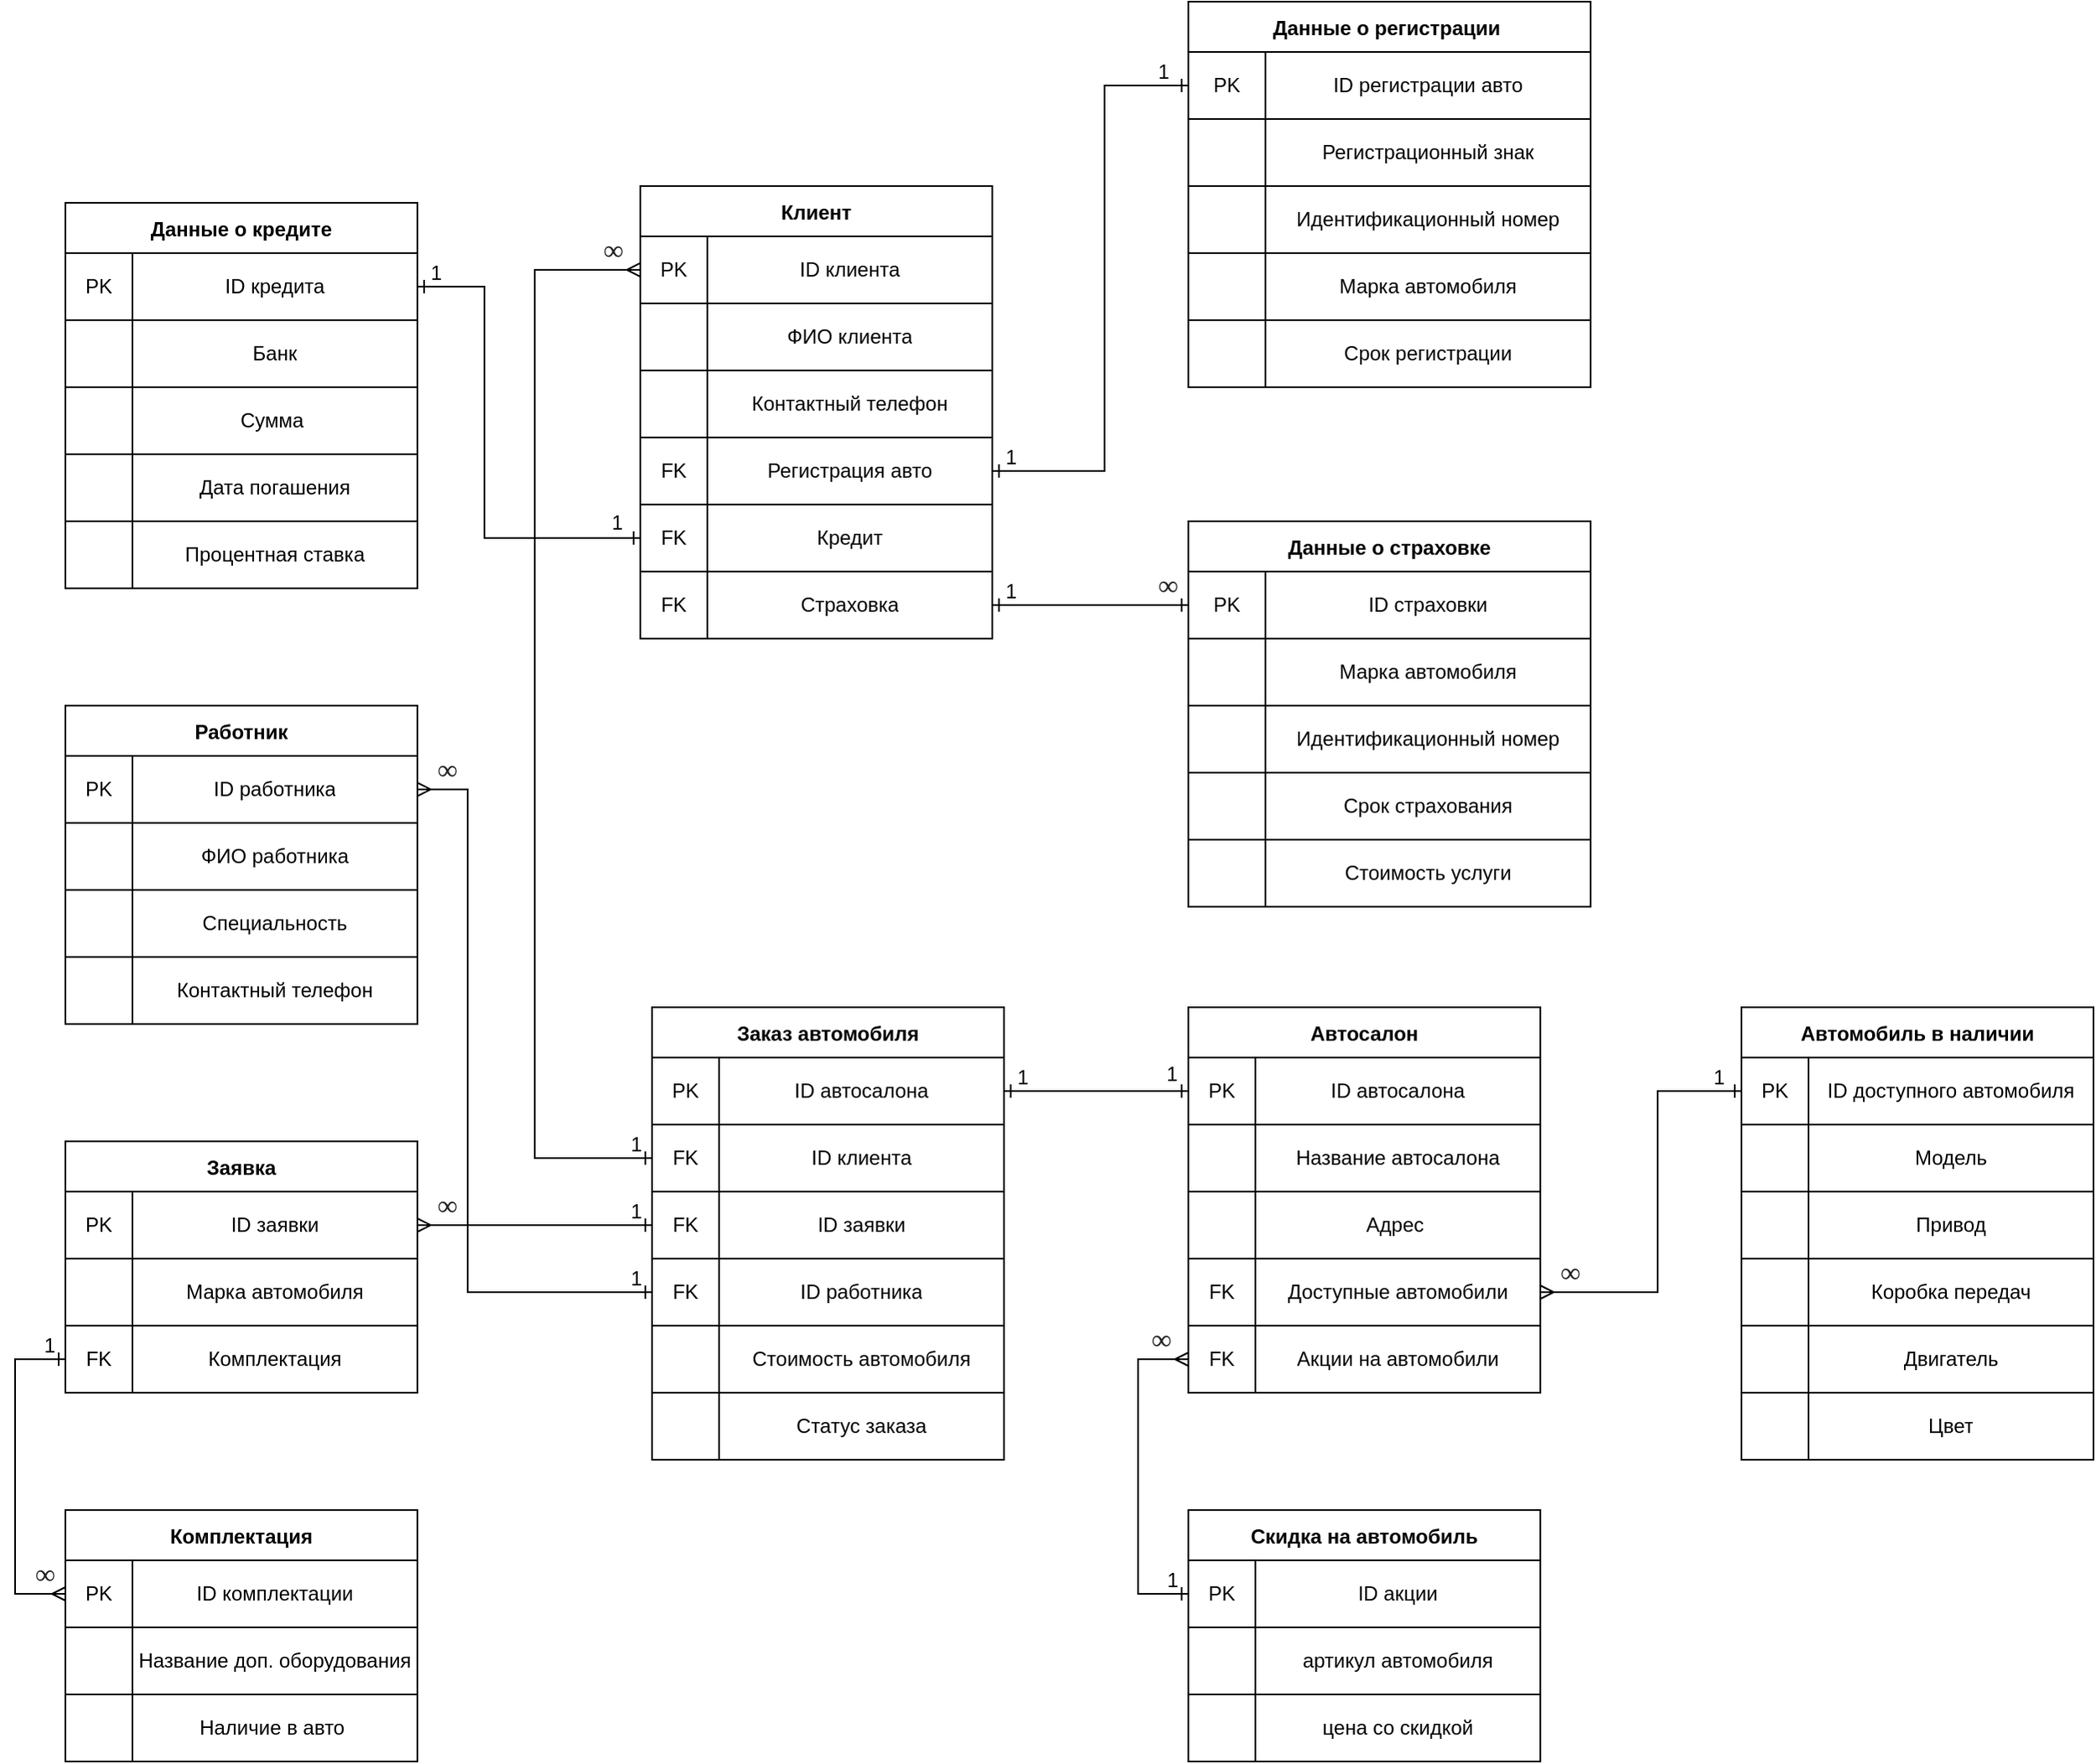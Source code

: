 <mxfile version="20.5.3" type="device"><diagram id="HoTI5J-wvaJgoBWVve1I" name="Страница 1"><mxGraphModel dx="1673" dy="2103" grid="1" gridSize="10" guides="1" tooltips="1" connect="1" arrows="1" fold="1" page="1" pageScale="1" pageWidth="827" pageHeight="1169" math="0" shadow="0"><root><mxCell id="0"/><mxCell id="1" parent="0"/><mxCell id="Z1sy2WY2wRP8-qgl309s-15" value="Заявка" style="shape=table;startSize=30;container=1;collapsible=0;childLayout=tableLayout;fontStyle=1;align=center;" parent="1" vertex="1"><mxGeometry x="70" y="460" width="210" height="150" as="geometry"/></mxCell><mxCell id="Z1sy2WY2wRP8-qgl309s-16" value="" style="shape=tableRow;horizontal=0;startSize=0;swimlaneHead=0;swimlaneBody=0;top=0;left=0;bottom=0;right=0;collapsible=0;dropTarget=0;fillColor=none;points=[[0,0.5],[1,0.5]];portConstraint=eastwest;" parent="Z1sy2WY2wRP8-qgl309s-15" vertex="1"><mxGeometry y="30" width="210" height="40" as="geometry"/></mxCell><mxCell id="Z1sy2WY2wRP8-qgl309s-17" value="PK" style="shape=partialRectangle;html=1;whiteSpace=wrap;connectable=0;fillColor=none;top=0;left=0;bottom=0;right=0;overflow=hidden;" parent="Z1sy2WY2wRP8-qgl309s-16" vertex="1"><mxGeometry width="40" height="40" as="geometry"><mxRectangle width="40" height="40" as="alternateBounds"/></mxGeometry></mxCell><mxCell id="Z1sy2WY2wRP8-qgl309s-18" value="ID заявки" style="shape=partialRectangle;html=1;whiteSpace=wrap;connectable=0;fillColor=none;top=0;left=0;bottom=0;right=0;overflow=hidden;" parent="Z1sy2WY2wRP8-qgl309s-16" vertex="1"><mxGeometry x="40" width="170" height="40" as="geometry"><mxRectangle width="170" height="40" as="alternateBounds"/></mxGeometry></mxCell><mxCell id="Z1sy2WY2wRP8-qgl309s-19" value="" style="shape=tableRow;horizontal=0;startSize=0;swimlaneHead=0;swimlaneBody=0;top=0;left=0;bottom=0;right=0;collapsible=0;dropTarget=0;fillColor=none;points=[[0,0.5],[1,0.5]];portConstraint=eastwest;" parent="Z1sy2WY2wRP8-qgl309s-15" vertex="1"><mxGeometry y="70" width="210" height="40" as="geometry"/></mxCell><mxCell id="Z1sy2WY2wRP8-qgl309s-20" value="" style="shape=partialRectangle;html=1;whiteSpace=wrap;connectable=0;fillColor=none;top=0;left=0;bottom=0;right=0;overflow=hidden;" parent="Z1sy2WY2wRP8-qgl309s-19" vertex="1"><mxGeometry width="40" height="40" as="geometry"><mxRectangle width="40" height="40" as="alternateBounds"/></mxGeometry></mxCell><mxCell id="Z1sy2WY2wRP8-qgl309s-21" value="Марка автомобиля" style="shape=partialRectangle;html=1;whiteSpace=wrap;connectable=0;fillColor=none;top=0;left=0;bottom=0;right=0;overflow=hidden;" parent="Z1sy2WY2wRP8-qgl309s-19" vertex="1"><mxGeometry x="40" width="170" height="40" as="geometry"><mxRectangle width="170" height="40" as="alternateBounds"/></mxGeometry></mxCell><mxCell id="Z1sy2WY2wRP8-qgl309s-22" value="" style="shape=tableRow;horizontal=0;startSize=0;swimlaneHead=0;swimlaneBody=0;top=0;left=0;bottom=0;right=0;collapsible=0;dropTarget=0;fillColor=none;points=[[0,0.5],[1,0.5]];portConstraint=eastwest;" parent="Z1sy2WY2wRP8-qgl309s-15" vertex="1"><mxGeometry y="110" width="210" height="40" as="geometry"/></mxCell><mxCell id="Z1sy2WY2wRP8-qgl309s-23" value="FK" style="shape=partialRectangle;html=1;whiteSpace=wrap;connectable=0;fillColor=none;top=0;left=0;bottom=0;right=0;overflow=hidden;" parent="Z1sy2WY2wRP8-qgl309s-22" vertex="1"><mxGeometry width="40" height="40" as="geometry"><mxRectangle width="40" height="40" as="alternateBounds"/></mxGeometry></mxCell><mxCell id="Z1sy2WY2wRP8-qgl309s-24" value="Комплектация&lt;span style=&quot;color: rgba(0, 0, 0, 0); font-family: monospace; font-size: 0px; text-align: start;&quot;&gt;3CmxGraphModel%3E%3Croot%3E%3CmxCell%20id%3D%220%22%2F%3E%3CmxCell%20id%3D%221%22%20parent%3D%220%22%2F%3E%3CmxCell%20id%3D%222%22%20value%3D%22%D0%A0%D0%B0%D0%B1%D0%BE%D1%82%D0%BD%D0%B8%D0%BA%22%20style%3D%22shape%3Dtable%3BstartSize%3D30%3Bcontainer%3D1%3Bcollapsible%3D0%3BchildLayout%3DtableLayout%3BfontStyle%3D1%3Balign%3Dcenter%3B%22%20vertex%3D%221%22%20parent%3D%221%22%3E%3CmxGeometry%20x%3D%2270%22%20y%3D%22200%22%20width%3D%22210%22%20height%3D%22190%22%20as%3D%22geometry%22%2F%3E%3C%2FmxCell%3E%3CmxCell%20id%3D%223%22%20value%3D%22%22%20style%3D%22shape%3DtableRow%3Bhorizontal%3D0%3BstartSize%3D0%3BswimlaneHead%3D0%3BswimlaneBody%3D0%3Btop%3D0%3Bleft%3D0%3Bbottom%3D0%3Bright%3D0%3Bcollapsible%3D0%3BdropTarget%3D0%3BfillColor%3Dnone%3Bpoints%3D%5B%5B0%2C0.5%5D%2C%5B1%2C0.5%5D%5D%3BportConstraint%3Deastwest%3B%22%20vertex%3D%221%22%20parent%3D%222%22%3E%3CmxGeometry%20y%3D%2230%22%20width%3D%22210%22%20height%3D%2240%22%20as%3D%22geometry%22%2F%3E%3C%2FmxCell%3E%3CmxCell%20id%3D%224%22%20value%3D%22PK%22%20style%3D%22shape%3DpartialRectangle%3Bhtml%3D1%3BwhiteSpace%3Dwrap%3Bconnectable%3D0%3BfillColor%3Dnone%3Btop%3D0%3Bleft%3D0%3Bbottom%3D0%3Bright%3D0%3Boverflow%3Dhidden%3B%22%20vertex%3D%221%22%20parent%3D%223%22%3E%3CmxGeometry%20width%3D%2240%22%20height%3D%2240%22%20as%3D%22geometry%22%3E%3CmxRectangle%20width%3D%2240%22%20height%3D%2240%22%20as%3D%22alternateBounds%22%2F%3E%3C%2FmxGeometry%3E%3C%2FmxCell%3E%3CmxCell%20id%3D%225%22%20value%3D%22ID%20%D1%80%D0%B0%D0%B1%D0%BE%D1%82%D0%BD%D0%B8%D0%BA%D0%B0%22%20style%3D%22shape%3DpartialRectangle%3Bhtml%3D1%3BwhiteSpace%3Dwrap%3Bconnectable%3D0%3BfillColor%3Dnone%3Btop%3D0%3Bleft%3D0%3Bbottom%3D0%3Bright%3D0%3Boverflow%3Dhidden%3B%22%20vertex%3D%221%22%20parent%3D%223%22%3E%3CmxGeometry%20x%3D%2240%22%20width%3D%22170%22%20height%3D%2240%22%20as%3D%22geometry%22%3E%3CmxRectangle%20width%3D%22170%22%20height%3D%2240%22%20as%3D%22alternateBounds%22%2F%3E%3C%2FmxGeometry%3E%3C%2FmxCell%3E%3CmxCell%20id%3D%226%22%20value%3D%22%22%20style%3D%22shape%3DtableRow%3Bhorizontal%3D0%3BstartSize%3D0%3BswimlaneHead%3D0%3BswimlaneBody%3D0%3Btop%3D0%3Bleft%3D0%3Bbottom%3D0%3Bright%3D0%3Bcollapsible%3D0%3BdropTarget%3D0%3BfillColor%3Dnone%3Bpoints%3D%5B%5B0%2C0.5%5D%2C%5B1%2C0.5%5D%5D%3BportConstraint%3Deastwest%3B%22%20vertex%3D%221%22%20parent%3D%222%22%3E%3CmxGeometry%20y%3D%2270%22%20width%3D%22210%22%20height%3D%2240%22%20as%3D%22geometry%22%2F%3E%3C%2FmxCell%3E%3CmxCell%20id%3D%227%22%20value%3D%22%22%20style%3D%22shape%3DpartialRectangle%3Bhtml%3D1%3BwhiteSpace%3Dwrap%3Bconnectable%3D0%3BfillColor%3Dnone%3Btop%3D0%3Bleft%3D0%3Bbottom%3D0%3Bright%3D0%3Boverflow%3Dhidden%3B%22%20vertex%3D%221%22%20parent%3D%226%22%3E%3CmxGeometry%20width%3D%2240%22%20height%3D%2240%22%20as%3D%22geometry%22%3E%3CmxRectangle%20width%3D%2240%22%20height%3D%2240%22%20as%3D%22alternateBounds%22%2F%3E%3C%2FmxGeometry%3E%3C%2FmxCell%3E%3CmxCell%20id%3D%228%22%20value%3D%22%D0%A4%D0%98%D0%9E%22%20style%3D%22shape%3DpartialRectangle%3Bhtml%3D1%3BwhiteSpace%3Dwrap%3Bconnectable%3D0%3BfillColor%3Dnone%3Btop%3D0%3Bleft%3D0%3Bbottom%3D0%3Bright%3D0%3Boverflow%3Dhidden%3B%22%20vertex%3D%221%22%20parent%3D%226%22%3E%3CmxGeometry%20x%3D%2240%22%20width%3D%22170%22%20height%3D%2240%22%20as%3D%22geometry%22%3E%3CmxRectangle%20width%3D%22170%22%20height%3D%2240%22%20as%3D%22alternateBounds%22%2F%3E%3C%2FmxGeometry%3E%3C%2FmxCell%3E%3CmxCell%20id%3D%229%22%20value%3D%22%22%20style%3D%22shape%3DtableRow%3Bhorizontal%3D0%3BstartSize%3D0%3BswimlaneHead%3D0%3BswimlaneBody%3D0%3Btop%3D0%3Bleft%3D0%3Bbottom%3D0%3Bright%3D0%3Bcollapsible%3D0%3BdropTarget%3D0%3BfillColor%3Dnone%3Bpoints%3D%5B%5B0%2C0.5%5D%2C%5B1%2C0.5%5D%5D%3BportConstraint%3Deastwest%3B%22%20vertex%3D%221%22%20parent%3D%222%22%3E%3CmxGeometry%20y%3D%22110%22%20width%3D%22210%22%20height%3D%2240%22%20as%3D%22geometry%22%2F%3E%3C%2FmxCell%3E%3CmxCell%20id%3D%2210%22%20value%3D%22%22%20style%3D%22shape%3DpartialRectangle%3Bhtml%3D1%3BwhiteSpace%3Dwrap%3Bconnectable%3D0%3BfillColor%3Dnone%3Btop%3D0%3Bleft%3D0%3Bbottom%3D0%3Bright%3D0%3Boverflow%3Dhidden%3B%22%20vertex%3D%221%22%20parent%3D%229%22%3E%3CmxGeometry%20width%3D%2240%22%20height%3D%2240%22%20as%3D%22geometry%22%3E%3CmxRectangle%20width%3D%2240%22%20height%3D%2240%22%20as%3D%22alternateBounds%22%2F%3E%3C%2FmxGeometry%3E%3C%2FmxCell%3E%3CmxCell%20id%3D%2211%22%20value%3D%22%D0%A1%D0%BF%D0%B5%D1%86%D0%B8%D0%B0%D0%BB%D1%8C%D0%BD%D0%BE%D1%81%D1%82%D1%8C%22%20style%3D%22shape%3DpartialRectangle%3Bhtml%3D1%3BwhiteSpace%3Dwrap%3Bconnectable%3D0%3BfillColor%3Dnone%3Btop%3D0%3Bleft%3D0%3Bbottom%3D0%3Bright%3D0%3Boverflow%3Dhidden%3B%22%20vertex%3D%221%22%20parent%3D%229%22%3E%3CmxGeometry%20x%3D%2240%22%20width%3D%22170%22%20height%3D%2240%22%20as%3D%22geometry%22%3E%3CmxRectangle%20width%3D%22170%22%20height%3D%2240%22%20as%3D%22alternateBounds%22%2F%3E%3C%2FmxGeometry%3E%3C%2FmxCell%3E%3CmxCell%20id%3D%2212%22%20style%3D%22shape%3DtableRow%3Bhorizontal%3D0%3BstartSize%3D0%3BswimlaneHead%3D0%3BswimlaneBody%3D0%3Btop%3D0%3Bleft%3D0%3Bbottom%3D0%3Bright%3D0%3Bcollapsible%3D0%3BdropTarget%3D0%3BfillColor%3Dnone%3Bpoints%3D%5B%5B0%2C0.5%5D%2C%5B1%2C0.5%5D%5D%3BportConstraint%3Deastwest%3B%22%20vertex%3D%221%22%20parent%3D%222%22%3E%3CmxGeometry%20y%3D%22150%22%20width%3D%22210%22%20height%3D%2240%22%20as%3D%22geometry%22%2F%3E%3C%2FmxCell%3E%3CmxCell%20id%3D%2213%22%20style%3D%22shape%3DpartialRectangle%3Bhtml%3D1%3BwhiteSpace%3Dwrap%3Bconnectable%3D0%3BfillColor%3Dnone%3Btop%3D0%3Bleft%3D0%3Bbottom%3D0%3Bright%3D0%3Boverflow%3Dhidden%3B%22%20vertex%3D%221%22%20parent%3D%2212%22%3E%3CmxGeometry%20width%3D%2240%22%20height%3D%2240%22%20as%3D%22geometry%22%3E%3CmxRectangle%20width%3D%2240%22%20height%3D%2240%22%20as%3D%22alternateBounds%22%2F%3E%3C%2FmxGeometry%3E%3C%2FmxCell%3E%3CmxCell%20id%3D%2214%22%20value%3D%22%D0%9A%D0%BE%D0%BD%D1%82%D0%B0%D0%BA%D1%82%D0%BD%D1%8B%D0%B9%20%D1%82%D0%B5%D0%BB%D0%B5%D1%84%D0%BE%D0%BD%22%20style%3D%22shape%3DpartialRectangle%3Bhtml%3D1%3BwhiteSpace%3Dwrap%3Bconnectable%3D0%3BfillColor%3Dnone%3Btop%3D0%3Bleft%3D0%3Bbottom%3D0%3Bright%3D0%3Boverflow%3Dhidden%3B%22%20vertex%3D%221%22%20parent%3D%2212%22%3E%3CmxGeometry%20x%3D%2240%22%20width%3D%22170%22%20height%3D%2240%22%20as%3D%22geometry%22%3E%3CmxRectangle%20width%3D%22170%22%20height%3D%2240%22%20as%3D%22alternateBounds%22%2F%3E%3C%2FmxGeometry%3E%3C%2FmxCell%3E%3C%2Froot%3E%3C%2FmxGraphModel%3E&lt;/span&gt;" style="shape=partialRectangle;html=1;whiteSpace=wrap;connectable=0;fillColor=none;top=0;left=0;bottom=0;right=0;overflow=hidden;" parent="Z1sy2WY2wRP8-qgl309s-22" vertex="1"><mxGeometry x="40" width="170" height="40" as="geometry"><mxRectangle width="170" height="40" as="alternateBounds"/></mxGeometry></mxCell><mxCell id="Z1sy2WY2wRP8-qgl309s-25" value="Заказ автомобиля" style="shape=table;startSize=30;container=1;collapsible=0;childLayout=tableLayout;fontStyle=1;align=center;" parent="1" vertex="1"><mxGeometry x="420" y="380" width="210" height="270" as="geometry"/></mxCell><mxCell id="Z1sy2WY2wRP8-qgl309s-26" value="" style="shape=tableRow;horizontal=0;startSize=0;swimlaneHead=0;swimlaneBody=0;top=0;left=0;bottom=0;right=0;collapsible=0;dropTarget=0;fillColor=none;points=[[0,0.5],[1,0.5]];portConstraint=eastwest;" parent="Z1sy2WY2wRP8-qgl309s-25" vertex="1"><mxGeometry y="30" width="210" height="40" as="geometry"/></mxCell><mxCell id="Z1sy2WY2wRP8-qgl309s-27" value="PK" style="shape=partialRectangle;html=1;whiteSpace=wrap;connectable=0;fillColor=none;top=0;left=0;bottom=0;right=0;overflow=hidden;" parent="Z1sy2WY2wRP8-qgl309s-26" vertex="1"><mxGeometry width="40" height="40" as="geometry"><mxRectangle width="40" height="40" as="alternateBounds"/></mxGeometry></mxCell><mxCell id="Z1sy2WY2wRP8-qgl309s-28" value="ID автосалона" style="shape=partialRectangle;html=1;whiteSpace=wrap;connectable=0;fillColor=none;top=0;left=0;bottom=0;right=0;overflow=hidden;" parent="Z1sy2WY2wRP8-qgl309s-26" vertex="1"><mxGeometry x="40" width="170" height="40" as="geometry"><mxRectangle width="170" height="40" as="alternateBounds"/></mxGeometry></mxCell><mxCell id="Z1sy2WY2wRP8-qgl309s-29" value="" style="shape=tableRow;horizontal=0;startSize=0;swimlaneHead=0;swimlaneBody=0;top=0;left=0;bottom=0;right=0;collapsible=0;dropTarget=0;fillColor=none;points=[[0,0.5],[1,0.5]];portConstraint=eastwest;" parent="Z1sy2WY2wRP8-qgl309s-25" vertex="1"><mxGeometry y="70" width="210" height="40" as="geometry"/></mxCell><mxCell id="Z1sy2WY2wRP8-qgl309s-30" value="FK" style="shape=partialRectangle;html=1;whiteSpace=wrap;connectable=0;fillColor=none;top=0;left=0;bottom=0;right=0;overflow=hidden;" parent="Z1sy2WY2wRP8-qgl309s-29" vertex="1"><mxGeometry width="40" height="40" as="geometry"><mxRectangle width="40" height="40" as="alternateBounds"/></mxGeometry></mxCell><mxCell id="Z1sy2WY2wRP8-qgl309s-31" value="ID клиента" style="shape=partialRectangle;html=1;whiteSpace=wrap;connectable=0;fillColor=none;top=0;left=0;bottom=0;right=0;overflow=hidden;" parent="Z1sy2WY2wRP8-qgl309s-29" vertex="1"><mxGeometry x="40" width="170" height="40" as="geometry"><mxRectangle width="170" height="40" as="alternateBounds"/></mxGeometry></mxCell><mxCell id="Z1sy2WY2wRP8-qgl309s-32" value="" style="shape=tableRow;horizontal=0;startSize=0;swimlaneHead=0;swimlaneBody=0;top=0;left=0;bottom=0;right=0;collapsible=0;dropTarget=0;fillColor=none;points=[[0,0.5],[1,0.5]];portConstraint=eastwest;" parent="Z1sy2WY2wRP8-qgl309s-25" vertex="1"><mxGeometry y="110" width="210" height="40" as="geometry"/></mxCell><mxCell id="Z1sy2WY2wRP8-qgl309s-33" value="FK" style="shape=partialRectangle;html=1;whiteSpace=wrap;connectable=0;fillColor=none;top=0;left=0;bottom=0;right=0;overflow=hidden;" parent="Z1sy2WY2wRP8-qgl309s-32" vertex="1"><mxGeometry width="40" height="40" as="geometry"><mxRectangle width="40" height="40" as="alternateBounds"/></mxGeometry></mxCell><mxCell id="Z1sy2WY2wRP8-qgl309s-34" value="ID заявки" style="shape=partialRectangle;html=1;whiteSpace=wrap;connectable=0;fillColor=none;top=0;left=0;bottom=0;right=0;overflow=hidden;" parent="Z1sy2WY2wRP8-qgl309s-32" vertex="1"><mxGeometry x="40" width="170" height="40" as="geometry"><mxRectangle width="170" height="40" as="alternateBounds"/></mxGeometry></mxCell><mxCell id="Z1sy2WY2wRP8-qgl309s-35" style="shape=tableRow;horizontal=0;startSize=0;swimlaneHead=0;swimlaneBody=0;top=0;left=0;bottom=0;right=0;collapsible=0;dropTarget=0;fillColor=none;points=[[0,0.5],[1,0.5]];portConstraint=eastwest;" parent="Z1sy2WY2wRP8-qgl309s-25" vertex="1"><mxGeometry y="150" width="210" height="40" as="geometry"/></mxCell><mxCell id="Z1sy2WY2wRP8-qgl309s-36" value="FK" style="shape=partialRectangle;html=1;whiteSpace=wrap;connectable=0;fillColor=none;top=0;left=0;bottom=0;right=0;overflow=hidden;" parent="Z1sy2WY2wRP8-qgl309s-35" vertex="1"><mxGeometry width="40" height="40" as="geometry"><mxRectangle width="40" height="40" as="alternateBounds"/></mxGeometry></mxCell><mxCell id="Z1sy2WY2wRP8-qgl309s-37" value="ID работника" style="shape=partialRectangle;html=1;whiteSpace=wrap;connectable=0;fillColor=none;top=0;left=0;bottom=0;right=0;overflow=hidden;" parent="Z1sy2WY2wRP8-qgl309s-35" vertex="1"><mxGeometry x="40" width="170" height="40" as="geometry"><mxRectangle width="170" height="40" as="alternateBounds"/></mxGeometry></mxCell><mxCell id="wW7mLsSMEliIQfWa95St-46" style="shape=tableRow;horizontal=0;startSize=0;swimlaneHead=0;swimlaneBody=0;top=0;left=0;bottom=0;right=0;collapsible=0;dropTarget=0;fillColor=none;points=[[0,0.5],[1,0.5]];portConstraint=eastwest;" parent="Z1sy2WY2wRP8-qgl309s-25" vertex="1"><mxGeometry y="190" width="210" height="40" as="geometry"/></mxCell><mxCell id="wW7mLsSMEliIQfWa95St-47" style="shape=partialRectangle;html=1;whiteSpace=wrap;connectable=0;fillColor=none;top=0;left=0;bottom=0;right=0;overflow=hidden;" parent="wW7mLsSMEliIQfWa95St-46" vertex="1"><mxGeometry width="40" height="40" as="geometry"><mxRectangle width="40" height="40" as="alternateBounds"/></mxGeometry></mxCell><mxCell id="wW7mLsSMEliIQfWa95St-48" value="Стоимость автомобиля" style="shape=partialRectangle;html=1;whiteSpace=wrap;connectable=0;fillColor=none;top=0;left=0;bottom=0;right=0;overflow=hidden;" parent="wW7mLsSMEliIQfWa95St-46" vertex="1"><mxGeometry x="40" width="170" height="40" as="geometry"><mxRectangle width="170" height="40" as="alternateBounds"/></mxGeometry></mxCell><mxCell id="wW7mLsSMEliIQfWa95St-49" style="shape=tableRow;horizontal=0;startSize=0;swimlaneHead=0;swimlaneBody=0;top=0;left=0;bottom=0;right=0;collapsible=0;dropTarget=0;fillColor=none;points=[[0,0.5],[1,0.5]];portConstraint=eastwest;" parent="Z1sy2WY2wRP8-qgl309s-25" vertex="1"><mxGeometry y="230" width="210" height="40" as="geometry"/></mxCell><mxCell id="wW7mLsSMEliIQfWa95St-50" style="shape=partialRectangle;html=1;whiteSpace=wrap;connectable=0;fillColor=none;top=0;left=0;bottom=0;right=0;overflow=hidden;" parent="wW7mLsSMEliIQfWa95St-49" vertex="1"><mxGeometry width="40" height="40" as="geometry"><mxRectangle width="40" height="40" as="alternateBounds"/></mxGeometry></mxCell><mxCell id="wW7mLsSMEliIQfWa95St-51" value="Статус заказа" style="shape=partialRectangle;html=1;whiteSpace=wrap;connectable=0;fillColor=none;top=0;left=0;bottom=0;right=0;overflow=hidden;" parent="wW7mLsSMEliIQfWa95St-49" vertex="1"><mxGeometry x="40" width="170" height="40" as="geometry"><mxRectangle width="170" height="40" as="alternateBounds"/></mxGeometry></mxCell><mxCell id="Z1sy2WY2wRP8-qgl309s-38" value="Работник" style="shape=table;startSize=30;container=1;collapsible=0;childLayout=tableLayout;fontStyle=1;align=center;" parent="1" vertex="1"><mxGeometry x="70" y="200" width="210" height="190" as="geometry"/></mxCell><mxCell id="Z1sy2WY2wRP8-qgl309s-39" value="" style="shape=tableRow;horizontal=0;startSize=0;swimlaneHead=0;swimlaneBody=0;top=0;left=0;bottom=0;right=0;collapsible=0;dropTarget=0;fillColor=none;points=[[0,0.5],[1,0.5]];portConstraint=eastwest;" parent="Z1sy2WY2wRP8-qgl309s-38" vertex="1"><mxGeometry y="30" width="210" height="40" as="geometry"/></mxCell><mxCell id="Z1sy2WY2wRP8-qgl309s-40" value="PK" style="shape=partialRectangle;html=1;whiteSpace=wrap;connectable=0;fillColor=none;top=0;left=0;bottom=0;right=0;overflow=hidden;" parent="Z1sy2WY2wRP8-qgl309s-39" vertex="1"><mxGeometry width="40" height="40" as="geometry"><mxRectangle width="40" height="40" as="alternateBounds"/></mxGeometry></mxCell><mxCell id="Z1sy2WY2wRP8-qgl309s-41" value="ID работника" style="shape=partialRectangle;html=1;whiteSpace=wrap;connectable=0;fillColor=none;top=0;left=0;bottom=0;right=0;overflow=hidden;" parent="Z1sy2WY2wRP8-qgl309s-39" vertex="1"><mxGeometry x="40" width="170" height="40" as="geometry"><mxRectangle width="170" height="40" as="alternateBounds"/></mxGeometry></mxCell><mxCell id="Z1sy2WY2wRP8-qgl309s-42" value="" style="shape=tableRow;horizontal=0;startSize=0;swimlaneHead=0;swimlaneBody=0;top=0;left=0;bottom=0;right=0;collapsible=0;dropTarget=0;fillColor=none;points=[[0,0.5],[1,0.5]];portConstraint=eastwest;" parent="Z1sy2WY2wRP8-qgl309s-38" vertex="1"><mxGeometry y="70" width="210" height="40" as="geometry"/></mxCell><mxCell id="Z1sy2WY2wRP8-qgl309s-43" value="" style="shape=partialRectangle;html=1;whiteSpace=wrap;connectable=0;fillColor=none;top=0;left=0;bottom=0;right=0;overflow=hidden;" parent="Z1sy2WY2wRP8-qgl309s-42" vertex="1"><mxGeometry width="40" height="40" as="geometry"><mxRectangle width="40" height="40" as="alternateBounds"/></mxGeometry></mxCell><mxCell id="Z1sy2WY2wRP8-qgl309s-44" value="ФИО работника" style="shape=partialRectangle;html=1;whiteSpace=wrap;connectable=0;fillColor=none;top=0;left=0;bottom=0;right=0;overflow=hidden;" parent="Z1sy2WY2wRP8-qgl309s-42" vertex="1"><mxGeometry x="40" width="170" height="40" as="geometry"><mxRectangle width="170" height="40" as="alternateBounds"/></mxGeometry></mxCell><mxCell id="Z1sy2WY2wRP8-qgl309s-45" value="" style="shape=tableRow;horizontal=0;startSize=0;swimlaneHead=0;swimlaneBody=0;top=0;left=0;bottom=0;right=0;collapsible=0;dropTarget=0;fillColor=none;points=[[0,0.5],[1,0.5]];portConstraint=eastwest;" parent="Z1sy2WY2wRP8-qgl309s-38" vertex="1"><mxGeometry y="110" width="210" height="40" as="geometry"/></mxCell><mxCell id="Z1sy2WY2wRP8-qgl309s-46" value="" style="shape=partialRectangle;html=1;whiteSpace=wrap;connectable=0;fillColor=none;top=0;left=0;bottom=0;right=0;overflow=hidden;" parent="Z1sy2WY2wRP8-qgl309s-45" vertex="1"><mxGeometry width="40" height="40" as="geometry"><mxRectangle width="40" height="40" as="alternateBounds"/></mxGeometry></mxCell><mxCell id="Z1sy2WY2wRP8-qgl309s-47" value="Специальность" style="shape=partialRectangle;html=1;whiteSpace=wrap;connectable=0;fillColor=none;top=0;left=0;bottom=0;right=0;overflow=hidden;" parent="Z1sy2WY2wRP8-qgl309s-45" vertex="1"><mxGeometry x="40" width="170" height="40" as="geometry"><mxRectangle width="170" height="40" as="alternateBounds"/></mxGeometry></mxCell><mxCell id="Z1sy2WY2wRP8-qgl309s-48" style="shape=tableRow;horizontal=0;startSize=0;swimlaneHead=0;swimlaneBody=0;top=0;left=0;bottom=0;right=0;collapsible=0;dropTarget=0;fillColor=none;points=[[0,0.5],[1,0.5]];portConstraint=eastwest;" parent="Z1sy2WY2wRP8-qgl309s-38" vertex="1"><mxGeometry y="150" width="210" height="40" as="geometry"/></mxCell><mxCell id="Z1sy2WY2wRP8-qgl309s-49" style="shape=partialRectangle;html=1;whiteSpace=wrap;connectable=0;fillColor=none;top=0;left=0;bottom=0;right=0;overflow=hidden;" parent="Z1sy2WY2wRP8-qgl309s-48" vertex="1"><mxGeometry width="40" height="40" as="geometry"><mxRectangle width="40" height="40" as="alternateBounds"/></mxGeometry></mxCell><mxCell id="Z1sy2WY2wRP8-qgl309s-50" value="Контактный телефон" style="shape=partialRectangle;html=1;whiteSpace=wrap;connectable=0;fillColor=none;top=0;left=0;bottom=0;right=0;overflow=hidden;" parent="Z1sy2WY2wRP8-qgl309s-48" vertex="1"><mxGeometry x="40" width="170" height="40" as="geometry"><mxRectangle width="170" height="40" as="alternateBounds"/></mxGeometry></mxCell><mxCell id="Z1sy2WY2wRP8-qgl309s-54" value="Клиент" style="shape=table;startSize=30;container=1;collapsible=0;childLayout=tableLayout;fontStyle=1;align=center;" parent="1" vertex="1"><mxGeometry x="413" y="-110" width="210" height="270" as="geometry"/></mxCell><mxCell id="Z1sy2WY2wRP8-qgl309s-55" value="" style="shape=tableRow;horizontal=0;startSize=0;swimlaneHead=0;swimlaneBody=0;top=0;left=0;bottom=0;right=0;collapsible=0;dropTarget=0;fillColor=none;points=[[0,0.5],[1,0.5]];portConstraint=eastwest;" parent="Z1sy2WY2wRP8-qgl309s-54" vertex="1"><mxGeometry y="30" width="210" height="40" as="geometry"/></mxCell><mxCell id="Z1sy2WY2wRP8-qgl309s-56" value="PK" style="shape=partialRectangle;html=1;whiteSpace=wrap;connectable=0;fillColor=none;top=0;left=0;bottom=0;right=0;overflow=hidden;" parent="Z1sy2WY2wRP8-qgl309s-55" vertex="1"><mxGeometry width="40" height="40" as="geometry"><mxRectangle width="40" height="40" as="alternateBounds"/></mxGeometry></mxCell><mxCell id="Z1sy2WY2wRP8-qgl309s-57" value="ID клиента" style="shape=partialRectangle;html=1;whiteSpace=wrap;connectable=0;fillColor=none;top=0;left=0;bottom=0;right=0;overflow=hidden;" parent="Z1sy2WY2wRP8-qgl309s-55" vertex="1"><mxGeometry x="40" width="170" height="40" as="geometry"><mxRectangle width="170" height="40" as="alternateBounds"/></mxGeometry></mxCell><mxCell id="Z1sy2WY2wRP8-qgl309s-58" value="" style="shape=tableRow;horizontal=0;startSize=0;swimlaneHead=0;swimlaneBody=0;top=0;left=0;bottom=0;right=0;collapsible=0;dropTarget=0;fillColor=none;points=[[0,0.5],[1,0.5]];portConstraint=eastwest;" parent="Z1sy2WY2wRP8-qgl309s-54" vertex="1"><mxGeometry y="70" width="210" height="40" as="geometry"/></mxCell><mxCell id="Z1sy2WY2wRP8-qgl309s-59" value="" style="shape=partialRectangle;html=1;whiteSpace=wrap;connectable=0;fillColor=none;top=0;left=0;bottom=0;right=0;overflow=hidden;" parent="Z1sy2WY2wRP8-qgl309s-58" vertex="1"><mxGeometry width="40" height="40" as="geometry"><mxRectangle width="40" height="40" as="alternateBounds"/></mxGeometry></mxCell><mxCell id="Z1sy2WY2wRP8-qgl309s-60" value="ФИО клиента" style="shape=partialRectangle;html=1;whiteSpace=wrap;connectable=0;fillColor=none;top=0;left=0;bottom=0;right=0;overflow=hidden;" parent="Z1sy2WY2wRP8-qgl309s-58" vertex="1"><mxGeometry x="40" width="170" height="40" as="geometry"><mxRectangle width="170" height="40" as="alternateBounds"/></mxGeometry></mxCell><mxCell id="Z1sy2WY2wRP8-qgl309s-61" value="" style="shape=tableRow;horizontal=0;startSize=0;swimlaneHead=0;swimlaneBody=0;top=0;left=0;bottom=0;right=0;collapsible=0;dropTarget=0;fillColor=none;points=[[0,0.5],[1,0.5]];portConstraint=eastwest;" parent="Z1sy2WY2wRP8-qgl309s-54" vertex="1"><mxGeometry y="110" width="210" height="40" as="geometry"/></mxCell><mxCell id="Z1sy2WY2wRP8-qgl309s-62" value="" style="shape=partialRectangle;html=1;whiteSpace=wrap;connectable=0;fillColor=none;top=0;left=0;bottom=0;right=0;overflow=hidden;" parent="Z1sy2WY2wRP8-qgl309s-61" vertex="1"><mxGeometry width="40" height="40" as="geometry"><mxRectangle width="40" height="40" as="alternateBounds"/></mxGeometry></mxCell><mxCell id="Z1sy2WY2wRP8-qgl309s-63" value="Контактный телефон" style="shape=partialRectangle;html=1;whiteSpace=wrap;connectable=0;fillColor=none;top=0;left=0;bottom=0;right=0;overflow=hidden;" parent="Z1sy2WY2wRP8-qgl309s-61" vertex="1"><mxGeometry x="40" width="170" height="40" as="geometry"><mxRectangle width="170" height="40" as="alternateBounds"/></mxGeometry></mxCell><mxCell id="Z1sy2WY2wRP8-qgl309s-88" style="shape=tableRow;horizontal=0;startSize=0;swimlaneHead=0;swimlaneBody=0;top=0;left=0;bottom=0;right=0;collapsible=0;dropTarget=0;fillColor=none;points=[[0,0.5],[1,0.5]];portConstraint=eastwest;" parent="Z1sy2WY2wRP8-qgl309s-54" vertex="1"><mxGeometry y="150" width="210" height="40" as="geometry"/></mxCell><mxCell id="Z1sy2WY2wRP8-qgl309s-89" value="FK" style="shape=partialRectangle;html=1;whiteSpace=wrap;connectable=0;fillColor=none;top=0;left=0;bottom=0;right=0;overflow=hidden;" parent="Z1sy2WY2wRP8-qgl309s-88" vertex="1"><mxGeometry width="40" height="40" as="geometry"><mxRectangle width="40" height="40" as="alternateBounds"/></mxGeometry></mxCell><mxCell id="Z1sy2WY2wRP8-qgl309s-90" value="Регистрация авто" style="shape=partialRectangle;html=1;whiteSpace=wrap;connectable=0;fillColor=none;top=0;left=0;bottom=0;right=0;overflow=hidden;" parent="Z1sy2WY2wRP8-qgl309s-88" vertex="1"><mxGeometry x="40" width="170" height="40" as="geometry"><mxRectangle width="170" height="40" as="alternateBounds"/></mxGeometry></mxCell><mxCell id="J4MwHEeC_JKZmZZDgOd3-57" style="shape=tableRow;horizontal=0;startSize=0;swimlaneHead=0;swimlaneBody=0;top=0;left=0;bottom=0;right=0;collapsible=0;dropTarget=0;fillColor=none;points=[[0,0.5],[1,0.5]];portConstraint=eastwest;" parent="Z1sy2WY2wRP8-qgl309s-54" vertex="1"><mxGeometry y="190" width="210" height="40" as="geometry"/></mxCell><mxCell id="J4MwHEeC_JKZmZZDgOd3-58" value="FK" style="shape=partialRectangle;html=1;whiteSpace=wrap;connectable=0;fillColor=none;top=0;left=0;bottom=0;right=0;overflow=hidden;" parent="J4MwHEeC_JKZmZZDgOd3-57" vertex="1"><mxGeometry width="40" height="40" as="geometry"><mxRectangle width="40" height="40" as="alternateBounds"/></mxGeometry></mxCell><mxCell id="J4MwHEeC_JKZmZZDgOd3-59" value="Кредит" style="shape=partialRectangle;html=1;whiteSpace=wrap;connectable=0;fillColor=none;top=0;left=0;bottom=0;right=0;overflow=hidden;" parent="J4MwHEeC_JKZmZZDgOd3-57" vertex="1"><mxGeometry x="40" width="170" height="40" as="geometry"><mxRectangle width="170" height="40" as="alternateBounds"/></mxGeometry></mxCell><mxCell id="J4MwHEeC_JKZmZZDgOd3-120" style="shape=tableRow;horizontal=0;startSize=0;swimlaneHead=0;swimlaneBody=0;top=0;left=0;bottom=0;right=0;collapsible=0;dropTarget=0;fillColor=none;points=[[0,0.5],[1,0.5]];portConstraint=eastwest;" parent="Z1sy2WY2wRP8-qgl309s-54" vertex="1"><mxGeometry y="230" width="210" height="40" as="geometry"/></mxCell><mxCell id="J4MwHEeC_JKZmZZDgOd3-121" value="FK" style="shape=partialRectangle;html=1;whiteSpace=wrap;connectable=0;fillColor=none;top=0;left=0;bottom=0;right=0;overflow=hidden;" parent="J4MwHEeC_JKZmZZDgOd3-120" vertex="1"><mxGeometry width="40" height="40" as="geometry"><mxRectangle width="40" height="40" as="alternateBounds"/></mxGeometry></mxCell><mxCell id="J4MwHEeC_JKZmZZDgOd3-122" value="Страховка" style="shape=partialRectangle;html=1;whiteSpace=wrap;connectable=0;fillColor=none;top=0;left=0;bottom=0;right=0;overflow=hidden;" parent="J4MwHEeC_JKZmZZDgOd3-120" vertex="1"><mxGeometry x="40" width="170" height="40" as="geometry"><mxRectangle width="170" height="40" as="alternateBounds"/></mxGeometry></mxCell><mxCell id="Z1sy2WY2wRP8-qgl309s-67" value="Комплектация" style="shape=table;startSize=30;container=1;collapsible=0;childLayout=tableLayout;fontStyle=1;align=center;" parent="1" vertex="1"><mxGeometry x="70" y="680" width="210" height="150" as="geometry"/></mxCell><mxCell id="Z1sy2WY2wRP8-qgl309s-68" value="" style="shape=tableRow;horizontal=0;startSize=0;swimlaneHead=0;swimlaneBody=0;top=0;left=0;bottom=0;right=0;collapsible=0;dropTarget=0;fillColor=none;points=[[0,0.5],[1,0.5]];portConstraint=eastwest;" parent="Z1sy2WY2wRP8-qgl309s-67" vertex="1"><mxGeometry y="30" width="210" height="40" as="geometry"/></mxCell><mxCell id="Z1sy2WY2wRP8-qgl309s-69" value="PK" style="shape=partialRectangle;html=1;whiteSpace=wrap;connectable=0;fillColor=none;top=0;left=0;bottom=0;right=0;overflow=hidden;" parent="Z1sy2WY2wRP8-qgl309s-68" vertex="1"><mxGeometry width="40" height="40" as="geometry"><mxRectangle width="40" height="40" as="alternateBounds"/></mxGeometry></mxCell><mxCell id="Z1sy2WY2wRP8-qgl309s-70" value="ID комплектации" style="shape=partialRectangle;html=1;whiteSpace=wrap;connectable=0;fillColor=none;top=0;left=0;bottom=0;right=0;overflow=hidden;" parent="Z1sy2WY2wRP8-qgl309s-68" vertex="1"><mxGeometry x="40" width="170" height="40" as="geometry"><mxRectangle width="170" height="40" as="alternateBounds"/></mxGeometry></mxCell><mxCell id="Z1sy2WY2wRP8-qgl309s-71" value="" style="shape=tableRow;horizontal=0;startSize=0;swimlaneHead=0;swimlaneBody=0;top=0;left=0;bottom=0;right=0;collapsible=0;dropTarget=0;fillColor=none;points=[[0,0.5],[1,0.5]];portConstraint=eastwest;" parent="Z1sy2WY2wRP8-qgl309s-67" vertex="1"><mxGeometry y="70" width="210" height="40" as="geometry"/></mxCell><mxCell id="Z1sy2WY2wRP8-qgl309s-72" value="" style="shape=partialRectangle;html=1;whiteSpace=wrap;connectable=0;fillColor=none;top=0;left=0;bottom=0;right=0;overflow=hidden;" parent="Z1sy2WY2wRP8-qgl309s-71" vertex="1"><mxGeometry width="40" height="40" as="geometry"><mxRectangle width="40" height="40" as="alternateBounds"/></mxGeometry></mxCell><mxCell id="Z1sy2WY2wRP8-qgl309s-73" value="Название доп. оборудования" style="shape=partialRectangle;html=1;whiteSpace=wrap;connectable=0;fillColor=none;top=0;left=0;bottom=0;right=0;overflow=hidden;" parent="Z1sy2WY2wRP8-qgl309s-71" vertex="1"><mxGeometry x="40" width="170" height="40" as="geometry"><mxRectangle width="170" height="40" as="alternateBounds"/></mxGeometry></mxCell><mxCell id="Z1sy2WY2wRP8-qgl309s-74" value="" style="shape=tableRow;horizontal=0;startSize=0;swimlaneHead=0;swimlaneBody=0;top=0;left=0;bottom=0;right=0;collapsible=0;dropTarget=0;fillColor=none;points=[[0,0.5],[1,0.5]];portConstraint=eastwest;" parent="Z1sy2WY2wRP8-qgl309s-67" vertex="1"><mxGeometry y="110" width="210" height="40" as="geometry"/></mxCell><mxCell id="Z1sy2WY2wRP8-qgl309s-75" value="" style="shape=partialRectangle;html=1;whiteSpace=wrap;connectable=0;fillColor=none;top=0;left=0;bottom=0;right=0;overflow=hidden;" parent="Z1sy2WY2wRP8-qgl309s-74" vertex="1"><mxGeometry width="40" height="40" as="geometry"><mxRectangle width="40" height="40" as="alternateBounds"/></mxGeometry></mxCell><mxCell id="Z1sy2WY2wRP8-qgl309s-76" value="Наличие в авто&amp;nbsp;" style="shape=partialRectangle;html=1;whiteSpace=wrap;connectable=0;fillColor=none;top=0;left=0;bottom=0;right=0;overflow=hidden;" parent="Z1sy2WY2wRP8-qgl309s-74" vertex="1"><mxGeometry x="40" width="170" height="40" as="geometry"><mxRectangle width="170" height="40" as="alternateBounds"/></mxGeometry></mxCell><mxCell id="Z1sy2WY2wRP8-qgl309s-79" value="" style="endArrow=ERone;html=1;rounded=0;endFill=0;startArrow=ERmany;startFill=0;entryX=0;entryY=0.5;entryDx=0;entryDy=0;exitX=0;exitY=0.5;exitDx=0;exitDy=0;" parent="1" source="Z1sy2WY2wRP8-qgl309s-55" target="Z1sy2WY2wRP8-qgl309s-29" edge="1"><mxGeometry relative="1" as="geometry"><mxPoint x="380" y="90" as="sourcePoint"/><mxPoint x="340" y="440" as="targetPoint"/><Array as="points"><mxPoint x="350" y="-60"/><mxPoint x="350" y="470"/></Array></mxGeometry></mxCell><mxCell id="Z1sy2WY2wRP8-qgl309s-80" value="&lt;span style=&quot;color: rgb(32, 33, 34); font-family: times, serif, &amp;quot;palatino linotype&amp;quot;, &amp;quot;new athena unicode&amp;quot;, athena, gentium, code2000; font-size: 16.8px; background-color: rgb(255, 255, 255);&quot;&gt;∞&lt;/span&gt;" style="resizable=0;html=1;align=left;verticalAlign=bottom;" parent="Z1sy2WY2wRP8-qgl309s-79" connectable="0" vertex="1"><mxGeometry x="-1" relative="1" as="geometry"><mxPoint x="-24" as="offset"/></mxGeometry></mxCell><mxCell id="Z1sy2WY2wRP8-qgl309s-81" value="1" style="resizable=0;html=1;align=right;verticalAlign=bottom;" parent="Z1sy2WY2wRP8-qgl309s-79" connectable="0" vertex="1"><mxGeometry x="1" relative="1" as="geometry"><mxPoint x="-6" as="offset"/></mxGeometry></mxCell><mxCell id="Z1sy2WY2wRP8-qgl309s-82" value="" style="endArrow=ERone;html=1;rounded=0;endFill=0;startArrow=ERmany;startFill=0;entryX=0;entryY=0.5;entryDx=0;entryDy=0;exitX=1;exitY=0.5;exitDx=0;exitDy=0;" parent="1" source="Z1sy2WY2wRP8-qgl309s-16" target="Z1sy2WY2wRP8-qgl309s-32" edge="1"><mxGeometry relative="1" as="geometry"><mxPoint x="384" y="250" as="sourcePoint"/><mxPoint x="390" y="630" as="targetPoint"/><Array as="points"><mxPoint x="330" y="510"/><mxPoint x="340" y="510"/></Array></mxGeometry></mxCell><mxCell id="Z1sy2WY2wRP8-qgl309s-83" value="&lt;span style=&quot;color: rgb(32, 33, 34); font-family: times, serif, &amp;quot;palatino linotype&amp;quot;, &amp;quot;new athena unicode&amp;quot;, athena, gentium, code2000; font-size: 16.8px; background-color: rgb(255, 255, 255);&quot;&gt;∞&lt;/span&gt;" style="resizable=0;html=1;align=left;verticalAlign=bottom;" parent="Z1sy2WY2wRP8-qgl309s-82" connectable="0" vertex="1"><mxGeometry x="-1" relative="1" as="geometry"><mxPoint x="10" as="offset"/></mxGeometry></mxCell><mxCell id="Z1sy2WY2wRP8-qgl309s-84" value="1" style="resizable=0;html=1;align=right;verticalAlign=bottom;" parent="Z1sy2WY2wRP8-qgl309s-82" connectable="0" vertex="1"><mxGeometry x="1" relative="1" as="geometry"><mxPoint x="-6" as="offset"/></mxGeometry></mxCell><mxCell id="Z1sy2WY2wRP8-qgl309s-85" value="" style="endArrow=ERone;html=1;rounded=0;endFill=0;startArrow=ERmany;startFill=0;entryX=0;entryY=0.5;entryDx=0;entryDy=0;exitX=1;exitY=0.5;exitDx=0;exitDy=0;" parent="1" source="Z1sy2WY2wRP8-qgl309s-39" target="Z1sy2WY2wRP8-qgl309s-35" edge="1"><mxGeometry relative="1" as="geometry"><mxPoint x="340" y="640" as="sourcePoint"/><mxPoint x="480" y="640" as="targetPoint"/><Array as="points"><mxPoint x="310" y="250"/><mxPoint x="310" y="550"/></Array></mxGeometry></mxCell><mxCell id="Z1sy2WY2wRP8-qgl309s-86" value="&lt;span style=&quot;color: rgb(32, 33, 34); font-family: times, serif, &amp;quot;palatino linotype&amp;quot;, &amp;quot;new athena unicode&amp;quot;, athena, gentium, code2000; font-size: 16.8px; background-color: rgb(255, 255, 255);&quot;&gt;∞&lt;/span&gt;" style="resizable=0;html=1;align=left;verticalAlign=bottom;" parent="Z1sy2WY2wRP8-qgl309s-85" connectable="0" vertex="1"><mxGeometry x="-1" relative="1" as="geometry"><mxPoint x="10" as="offset"/></mxGeometry></mxCell><mxCell id="Z1sy2WY2wRP8-qgl309s-87" value="1" style="resizable=0;html=1;align=right;verticalAlign=bottom;" parent="Z1sy2WY2wRP8-qgl309s-85" connectable="0" vertex="1"><mxGeometry x="1" relative="1" as="geometry"><mxPoint x="-6" as="offset"/></mxGeometry></mxCell><mxCell id="Z1sy2WY2wRP8-qgl309s-91" value="Данные о регистрации " style="shape=table;startSize=30;container=1;collapsible=0;childLayout=tableLayout;fontStyle=1;align=center;" parent="1" vertex="1"><mxGeometry x="740" y="-220" width="240" height="230" as="geometry"/></mxCell><mxCell id="Z1sy2WY2wRP8-qgl309s-92" value="" style="shape=tableRow;horizontal=0;startSize=0;swimlaneHead=0;swimlaneBody=0;top=0;left=0;bottom=0;right=0;collapsible=0;dropTarget=0;fillColor=none;points=[[0,0.5],[1,0.5]];portConstraint=eastwest;" parent="Z1sy2WY2wRP8-qgl309s-91" vertex="1"><mxGeometry y="30" width="240" height="40" as="geometry"/></mxCell><mxCell id="Z1sy2WY2wRP8-qgl309s-93" value="PK" style="shape=partialRectangle;html=1;whiteSpace=wrap;connectable=0;fillColor=none;top=0;left=0;bottom=0;right=0;overflow=hidden;" parent="Z1sy2WY2wRP8-qgl309s-92" vertex="1"><mxGeometry width="46" height="40" as="geometry"><mxRectangle width="46" height="40" as="alternateBounds"/></mxGeometry></mxCell><mxCell id="Z1sy2WY2wRP8-qgl309s-94" value="ID регистрации авто" style="shape=partialRectangle;html=1;whiteSpace=wrap;connectable=0;fillColor=none;top=0;left=0;bottom=0;right=0;overflow=hidden;" parent="Z1sy2WY2wRP8-qgl309s-92" vertex="1"><mxGeometry x="46" width="194" height="40" as="geometry"><mxRectangle width="194" height="40" as="alternateBounds"/></mxGeometry></mxCell><mxCell id="Z1sy2WY2wRP8-qgl309s-95" value="" style="shape=tableRow;horizontal=0;startSize=0;swimlaneHead=0;swimlaneBody=0;top=0;left=0;bottom=0;right=0;collapsible=0;dropTarget=0;fillColor=none;points=[[0,0.5],[1,0.5]];portConstraint=eastwest;" parent="Z1sy2WY2wRP8-qgl309s-91" vertex="1"><mxGeometry y="70" width="240" height="40" as="geometry"/></mxCell><mxCell id="Z1sy2WY2wRP8-qgl309s-96" value="" style="shape=partialRectangle;html=1;whiteSpace=wrap;connectable=0;fillColor=none;top=0;left=0;bottom=0;right=0;overflow=hidden;" parent="Z1sy2WY2wRP8-qgl309s-95" vertex="1"><mxGeometry width="46" height="40" as="geometry"><mxRectangle width="46" height="40" as="alternateBounds"/></mxGeometry></mxCell><mxCell id="Z1sy2WY2wRP8-qgl309s-97" value="Регистрационный знак" style="shape=partialRectangle;html=1;whiteSpace=wrap;connectable=0;fillColor=none;top=0;left=0;bottom=0;right=0;overflow=hidden;" parent="Z1sy2WY2wRP8-qgl309s-95" vertex="1"><mxGeometry x="46" width="194" height="40" as="geometry"><mxRectangle width="194" height="40" as="alternateBounds"/></mxGeometry></mxCell><mxCell id="Z1sy2WY2wRP8-qgl309s-107" style="shape=tableRow;horizontal=0;startSize=0;swimlaneHead=0;swimlaneBody=0;top=0;left=0;bottom=0;right=0;collapsible=0;dropTarget=0;fillColor=none;points=[[0,0.5],[1,0.5]];portConstraint=eastwest;" parent="Z1sy2WY2wRP8-qgl309s-91" vertex="1"><mxGeometry y="110" width="240" height="40" as="geometry"/></mxCell><mxCell id="Z1sy2WY2wRP8-qgl309s-108" style="shape=partialRectangle;html=1;whiteSpace=wrap;connectable=0;fillColor=none;top=0;left=0;bottom=0;right=0;overflow=hidden;" parent="Z1sy2WY2wRP8-qgl309s-107" vertex="1"><mxGeometry width="46" height="40" as="geometry"><mxRectangle width="46" height="40" as="alternateBounds"/></mxGeometry></mxCell><mxCell id="Z1sy2WY2wRP8-qgl309s-109" value="Идентификационный номер" style="shape=partialRectangle;html=1;whiteSpace=wrap;connectable=0;fillColor=none;top=0;left=0;bottom=0;right=0;overflow=hidden;" parent="Z1sy2WY2wRP8-qgl309s-107" vertex="1"><mxGeometry x="46" width="194" height="40" as="geometry"><mxRectangle width="194" height="40" as="alternateBounds"/></mxGeometry></mxCell><mxCell id="J4MwHEeC_JKZmZZDgOd3-147" style="shape=tableRow;horizontal=0;startSize=0;swimlaneHead=0;swimlaneBody=0;top=0;left=0;bottom=0;right=0;collapsible=0;dropTarget=0;fillColor=none;points=[[0,0.5],[1,0.5]];portConstraint=eastwest;" parent="Z1sy2WY2wRP8-qgl309s-91" vertex="1"><mxGeometry y="150" width="240" height="40" as="geometry"/></mxCell><mxCell id="J4MwHEeC_JKZmZZDgOd3-148" style="shape=partialRectangle;html=1;whiteSpace=wrap;connectable=0;fillColor=none;top=0;left=0;bottom=0;right=0;overflow=hidden;" parent="J4MwHEeC_JKZmZZDgOd3-147" vertex="1"><mxGeometry width="46" height="40" as="geometry"><mxRectangle width="46" height="40" as="alternateBounds"/></mxGeometry></mxCell><mxCell id="J4MwHEeC_JKZmZZDgOd3-149" value="Марка автомобиля" style="shape=partialRectangle;html=1;whiteSpace=wrap;connectable=0;fillColor=none;top=0;left=0;bottom=0;right=0;overflow=hidden;" parent="J4MwHEeC_JKZmZZDgOd3-147" vertex="1"><mxGeometry x="46" width="194" height="40" as="geometry"><mxRectangle width="194" height="40" as="alternateBounds"/></mxGeometry></mxCell><mxCell id="J4MwHEeC_JKZmZZDgOd3-150" style="shape=tableRow;horizontal=0;startSize=0;swimlaneHead=0;swimlaneBody=0;top=0;left=0;bottom=0;right=0;collapsible=0;dropTarget=0;fillColor=none;points=[[0,0.5],[1,0.5]];portConstraint=eastwest;" parent="Z1sy2WY2wRP8-qgl309s-91" vertex="1"><mxGeometry y="190" width="240" height="40" as="geometry"/></mxCell><mxCell id="J4MwHEeC_JKZmZZDgOd3-151" style="shape=partialRectangle;html=1;whiteSpace=wrap;connectable=0;fillColor=none;top=0;left=0;bottom=0;right=0;overflow=hidden;" parent="J4MwHEeC_JKZmZZDgOd3-150" vertex="1"><mxGeometry width="46" height="40" as="geometry"><mxRectangle width="46" height="40" as="alternateBounds"/></mxGeometry></mxCell><mxCell id="J4MwHEeC_JKZmZZDgOd3-152" value="Срок регистрации" style="shape=partialRectangle;html=1;whiteSpace=wrap;connectable=0;fillColor=none;top=0;left=0;bottom=0;right=0;overflow=hidden;" parent="J4MwHEeC_JKZmZZDgOd3-150" vertex="1"><mxGeometry x="46" width="194" height="40" as="geometry"><mxRectangle width="194" height="40" as="alternateBounds"/></mxGeometry></mxCell><mxCell id="wW7mLsSMEliIQfWa95St-7" value="" style="endArrow=ERone;html=1;rounded=0;startArrow=ERone;startFill=0;endFill=0;entryX=0;entryY=0.5;entryDx=0;entryDy=0;exitX=1;exitY=0.5;exitDx=0;exitDy=0;" parent="1" source="Z1sy2WY2wRP8-qgl309s-88" target="Z1sy2WY2wRP8-qgl309s-92" edge="1"><mxGeometry relative="1" as="geometry"><mxPoint x="550" y="290" as="sourcePoint"/><mxPoint x="710" y="290" as="targetPoint"/><Array as="points"><mxPoint x="690" y="60"/><mxPoint x="690" y="-170"/></Array></mxGeometry></mxCell><mxCell id="wW7mLsSMEliIQfWa95St-8" value="1" style="resizable=0;html=1;align=left;verticalAlign=bottom;" parent="wW7mLsSMEliIQfWa95St-7" connectable="0" vertex="1"><mxGeometry x="-1" relative="1" as="geometry"><mxPoint x="6" as="offset"/></mxGeometry></mxCell><mxCell id="wW7mLsSMEliIQfWa95St-40" value="" style="endArrow=ERone;html=1;rounded=0;endFill=0;startArrow=ERmany;startFill=0;entryX=0;entryY=0.5;entryDx=0;entryDy=0;exitX=0;exitY=0.5;exitDx=0;exitDy=0;" parent="1" source="Z1sy2WY2wRP8-qgl309s-68" target="Z1sy2WY2wRP8-qgl309s-22" edge="1"><mxGeometry relative="1" as="geometry"><mxPoint y="510.0" as="sourcePoint"/><mxPoint x="70" y="590" as="targetPoint"/><Array as="points"><mxPoint x="40" y="730"/><mxPoint x="40" y="590"/></Array></mxGeometry></mxCell><mxCell id="wW7mLsSMEliIQfWa95St-41" value="&lt;span style=&quot;color: rgb(32, 33, 34); font-family: times, serif, &amp;quot;palatino linotype&amp;quot;, &amp;quot;new athena unicode&amp;quot;, athena, gentium, code2000; font-size: 16.8px; background-color: rgb(255, 255, 255);&quot;&gt;∞&lt;/span&gt;" style="resizable=0;html=1;align=left;verticalAlign=bottom;" parent="wW7mLsSMEliIQfWa95St-40" connectable="0" vertex="1"><mxGeometry x="-1" relative="1" as="geometry"><mxPoint x="-20" as="offset"/></mxGeometry></mxCell><mxCell id="wW7mLsSMEliIQfWa95St-42" value="1" style="resizable=0;html=1;align=right;verticalAlign=bottom;" parent="wW7mLsSMEliIQfWa95St-40" connectable="0" vertex="1"><mxGeometry x="1" relative="1" as="geometry"><mxPoint x="-6" as="offset"/></mxGeometry></mxCell><mxCell id="wW7mLsSMEliIQfWa95St-52" value="Автосалон" style="shape=table;startSize=30;container=1;collapsible=0;childLayout=tableLayout;fontStyle=1;align=center;" parent="1" vertex="1"><mxGeometry x="740" y="380" width="210" height="230" as="geometry"/></mxCell><mxCell id="wW7mLsSMEliIQfWa95St-53" value="" style="shape=tableRow;horizontal=0;startSize=0;swimlaneHead=0;swimlaneBody=0;top=0;left=0;bottom=0;right=0;collapsible=0;dropTarget=0;fillColor=none;points=[[0,0.5],[1,0.5]];portConstraint=eastwest;" parent="wW7mLsSMEliIQfWa95St-52" vertex="1"><mxGeometry y="30" width="210" height="40" as="geometry"/></mxCell><mxCell id="wW7mLsSMEliIQfWa95St-54" value="PK" style="shape=partialRectangle;html=1;whiteSpace=wrap;connectable=0;fillColor=none;top=0;left=0;bottom=0;right=0;overflow=hidden;" parent="wW7mLsSMEliIQfWa95St-53" vertex="1"><mxGeometry width="40" height="40" as="geometry"><mxRectangle width="40" height="40" as="alternateBounds"/></mxGeometry></mxCell><mxCell id="wW7mLsSMEliIQfWa95St-55" value="ID автосалона" style="shape=partialRectangle;html=1;whiteSpace=wrap;connectable=0;fillColor=none;top=0;left=0;bottom=0;right=0;overflow=hidden;" parent="wW7mLsSMEliIQfWa95St-53" vertex="1"><mxGeometry x="40" width="170" height="40" as="geometry"><mxRectangle width="170" height="40" as="alternateBounds"/></mxGeometry></mxCell><mxCell id="wW7mLsSMEliIQfWa95St-56" value="" style="shape=tableRow;horizontal=0;startSize=0;swimlaneHead=0;swimlaneBody=0;top=0;left=0;bottom=0;right=0;collapsible=0;dropTarget=0;fillColor=none;points=[[0,0.5],[1,0.5]];portConstraint=eastwest;" parent="wW7mLsSMEliIQfWa95St-52" vertex="1"><mxGeometry y="70" width="210" height="40" as="geometry"/></mxCell><mxCell id="wW7mLsSMEliIQfWa95St-57" value="" style="shape=partialRectangle;html=1;whiteSpace=wrap;connectable=0;fillColor=none;top=0;left=0;bottom=0;right=0;overflow=hidden;" parent="wW7mLsSMEliIQfWa95St-56" vertex="1"><mxGeometry width="40" height="40" as="geometry"><mxRectangle width="40" height="40" as="alternateBounds"/></mxGeometry></mxCell><mxCell id="wW7mLsSMEliIQfWa95St-58" value="Название автосалона" style="shape=partialRectangle;html=1;whiteSpace=wrap;connectable=0;fillColor=none;top=0;left=0;bottom=0;right=0;overflow=hidden;" parent="wW7mLsSMEliIQfWa95St-56" vertex="1"><mxGeometry x="40" width="170" height="40" as="geometry"><mxRectangle width="170" height="40" as="alternateBounds"/></mxGeometry></mxCell><mxCell id="wW7mLsSMEliIQfWa95St-59" value="" style="shape=tableRow;horizontal=0;startSize=0;swimlaneHead=0;swimlaneBody=0;top=0;left=0;bottom=0;right=0;collapsible=0;dropTarget=0;fillColor=none;points=[[0,0.5],[1,0.5]];portConstraint=eastwest;" parent="wW7mLsSMEliIQfWa95St-52" vertex="1"><mxGeometry y="110" width="210" height="40" as="geometry"/></mxCell><mxCell id="wW7mLsSMEliIQfWa95St-60" value="" style="shape=partialRectangle;html=1;whiteSpace=wrap;connectable=0;fillColor=none;top=0;left=0;bottom=0;right=0;overflow=hidden;" parent="wW7mLsSMEliIQfWa95St-59" vertex="1"><mxGeometry width="40" height="40" as="geometry"><mxRectangle width="40" height="40" as="alternateBounds"/></mxGeometry></mxCell><mxCell id="wW7mLsSMEliIQfWa95St-61" value="Адрес&amp;nbsp;" style="shape=partialRectangle;html=1;whiteSpace=wrap;connectable=0;fillColor=none;top=0;left=0;bottom=0;right=0;overflow=hidden;" parent="wW7mLsSMEliIQfWa95St-59" vertex="1"><mxGeometry x="40" width="170" height="40" as="geometry"><mxRectangle width="170" height="40" as="alternateBounds"/></mxGeometry></mxCell><mxCell id="wW7mLsSMEliIQfWa95St-62" style="shape=tableRow;horizontal=0;startSize=0;swimlaneHead=0;swimlaneBody=0;top=0;left=0;bottom=0;right=0;collapsible=0;dropTarget=0;fillColor=none;points=[[0,0.5],[1,0.5]];portConstraint=eastwest;" parent="wW7mLsSMEliIQfWa95St-52" vertex="1"><mxGeometry y="150" width="210" height="40" as="geometry"/></mxCell><mxCell id="wW7mLsSMEliIQfWa95St-63" value="FK" style="shape=partialRectangle;html=1;whiteSpace=wrap;connectable=0;fillColor=none;top=0;left=0;bottom=0;right=0;overflow=hidden;" parent="wW7mLsSMEliIQfWa95St-62" vertex="1"><mxGeometry width="40" height="40" as="geometry"><mxRectangle width="40" height="40" as="alternateBounds"/></mxGeometry></mxCell><mxCell id="wW7mLsSMEliIQfWa95St-64" value="Доступные автомобили" style="shape=partialRectangle;html=1;whiteSpace=wrap;connectable=0;fillColor=none;top=0;left=0;bottom=0;right=0;overflow=hidden;" parent="wW7mLsSMEliIQfWa95St-62" vertex="1"><mxGeometry x="40" width="170" height="40" as="geometry"><mxRectangle width="170" height="40" as="alternateBounds"/></mxGeometry></mxCell><mxCell id="wW7mLsSMEliIQfWa95St-65" style="shape=tableRow;horizontal=0;startSize=0;swimlaneHead=0;swimlaneBody=0;top=0;left=0;bottom=0;right=0;collapsible=0;dropTarget=0;fillColor=none;points=[[0,0.5],[1,0.5]];portConstraint=eastwest;" parent="wW7mLsSMEliIQfWa95St-52" vertex="1"><mxGeometry y="190" width="210" height="40" as="geometry"/></mxCell><mxCell id="wW7mLsSMEliIQfWa95St-66" value="FK" style="shape=partialRectangle;html=1;whiteSpace=wrap;connectable=0;fillColor=none;top=0;left=0;bottom=0;right=0;overflow=hidden;" parent="wW7mLsSMEliIQfWa95St-65" vertex="1"><mxGeometry width="40" height="40" as="geometry"><mxRectangle width="40" height="40" as="alternateBounds"/></mxGeometry></mxCell><mxCell id="wW7mLsSMEliIQfWa95St-67" value="Акции на автомобили" style="shape=partialRectangle;html=1;whiteSpace=wrap;connectable=0;fillColor=none;top=0;left=0;bottom=0;right=0;overflow=hidden;" parent="wW7mLsSMEliIQfWa95St-65" vertex="1"><mxGeometry x="40" width="170" height="40" as="geometry"><mxRectangle width="170" height="40" as="alternateBounds"/></mxGeometry></mxCell><mxCell id="wW7mLsSMEliIQfWa95St-68" value="" style="endArrow=ERone;html=1;rounded=0;startArrow=ERone;startFill=0;endFill=0;entryX=0;entryY=0.5;entryDx=0;entryDy=0;exitX=1;exitY=0.5;exitDx=0;exitDy=0;" parent="1" source="Z1sy2WY2wRP8-qgl309s-26" target="wW7mLsSMEliIQfWa95St-53" edge="1"><mxGeometry relative="1" as="geometry"><mxPoint x="650" y="600" as="sourcePoint"/><mxPoint x="776" y="440" as="targetPoint"/><Array as="points"><mxPoint x="710" y="430"/></Array></mxGeometry></mxCell><mxCell id="wW7mLsSMEliIQfWa95St-69" value="1" style="resizable=0;html=1;align=left;verticalAlign=bottom;" parent="wW7mLsSMEliIQfWa95St-68" connectable="0" vertex="1"><mxGeometry x="-1" relative="1" as="geometry"><mxPoint x="6" as="offset"/></mxGeometry></mxCell><mxCell id="J4MwHEeC_JKZmZZDgOd3-3" value="Автомобиль в наличии" style="shape=table;startSize=30;container=1;collapsible=0;childLayout=tableLayout;fontStyle=1;align=center;" parent="1" vertex="1"><mxGeometry x="1070" y="380" width="210" height="270" as="geometry"/></mxCell><mxCell id="J4MwHEeC_JKZmZZDgOd3-4" value="" style="shape=tableRow;horizontal=0;startSize=0;swimlaneHead=0;swimlaneBody=0;top=0;left=0;bottom=0;right=0;collapsible=0;dropTarget=0;fillColor=none;points=[[0,0.5],[1,0.5]];portConstraint=eastwest;" parent="J4MwHEeC_JKZmZZDgOd3-3" vertex="1"><mxGeometry y="30" width="210" height="40" as="geometry"/></mxCell><mxCell id="J4MwHEeC_JKZmZZDgOd3-5" value="PK" style="shape=partialRectangle;html=1;whiteSpace=wrap;connectable=0;fillColor=none;top=0;left=0;bottom=0;right=0;overflow=hidden;" parent="J4MwHEeC_JKZmZZDgOd3-4" vertex="1"><mxGeometry width="40" height="40" as="geometry"><mxRectangle width="40" height="40" as="alternateBounds"/></mxGeometry></mxCell><mxCell id="J4MwHEeC_JKZmZZDgOd3-6" value="ID доступного автомобиля" style="shape=partialRectangle;html=1;whiteSpace=wrap;connectable=0;fillColor=none;top=0;left=0;bottom=0;right=0;overflow=hidden;" parent="J4MwHEeC_JKZmZZDgOd3-4" vertex="1"><mxGeometry x="40" width="170" height="40" as="geometry"><mxRectangle width="170" height="40" as="alternateBounds"/></mxGeometry></mxCell><mxCell id="J4MwHEeC_JKZmZZDgOd3-7" value="" style="shape=tableRow;horizontal=0;startSize=0;swimlaneHead=0;swimlaneBody=0;top=0;left=0;bottom=0;right=0;collapsible=0;dropTarget=0;fillColor=none;points=[[0,0.5],[1,0.5]];portConstraint=eastwest;" parent="J4MwHEeC_JKZmZZDgOd3-3" vertex="1"><mxGeometry y="70" width="210" height="40" as="geometry"/></mxCell><mxCell id="J4MwHEeC_JKZmZZDgOd3-8" value="" style="shape=partialRectangle;html=1;whiteSpace=wrap;connectable=0;fillColor=none;top=0;left=0;bottom=0;right=0;overflow=hidden;" parent="J4MwHEeC_JKZmZZDgOd3-7" vertex="1"><mxGeometry width="40" height="40" as="geometry"><mxRectangle width="40" height="40" as="alternateBounds"/></mxGeometry></mxCell><mxCell id="J4MwHEeC_JKZmZZDgOd3-9" value="Модель" style="shape=partialRectangle;html=1;whiteSpace=wrap;connectable=0;fillColor=none;top=0;left=0;bottom=0;right=0;overflow=hidden;" parent="J4MwHEeC_JKZmZZDgOd3-7" vertex="1"><mxGeometry x="40" width="170" height="40" as="geometry"><mxRectangle width="170" height="40" as="alternateBounds"/></mxGeometry></mxCell><mxCell id="J4MwHEeC_JKZmZZDgOd3-10" value="" style="shape=tableRow;horizontal=0;startSize=0;swimlaneHead=0;swimlaneBody=0;top=0;left=0;bottom=0;right=0;collapsible=0;dropTarget=0;fillColor=none;points=[[0,0.5],[1,0.5]];portConstraint=eastwest;" parent="J4MwHEeC_JKZmZZDgOd3-3" vertex="1"><mxGeometry y="110" width="210" height="40" as="geometry"/></mxCell><mxCell id="J4MwHEeC_JKZmZZDgOd3-11" value="" style="shape=partialRectangle;html=1;whiteSpace=wrap;connectable=0;fillColor=none;top=0;left=0;bottom=0;right=0;overflow=hidden;" parent="J4MwHEeC_JKZmZZDgOd3-10" vertex="1"><mxGeometry width="40" height="40" as="geometry"><mxRectangle width="40" height="40" as="alternateBounds"/></mxGeometry></mxCell><mxCell id="J4MwHEeC_JKZmZZDgOd3-12" value="Привод" style="shape=partialRectangle;html=1;whiteSpace=wrap;connectable=0;fillColor=none;top=0;left=0;bottom=0;right=0;overflow=hidden;" parent="J4MwHEeC_JKZmZZDgOd3-10" vertex="1"><mxGeometry x="40" width="170" height="40" as="geometry"><mxRectangle width="170" height="40" as="alternateBounds"/></mxGeometry></mxCell><mxCell id="J4MwHEeC_JKZmZZDgOd3-13" style="shape=tableRow;horizontal=0;startSize=0;swimlaneHead=0;swimlaneBody=0;top=0;left=0;bottom=0;right=0;collapsible=0;dropTarget=0;fillColor=none;points=[[0,0.5],[1,0.5]];portConstraint=eastwest;" parent="J4MwHEeC_JKZmZZDgOd3-3" vertex="1"><mxGeometry y="150" width="210" height="40" as="geometry"/></mxCell><mxCell id="J4MwHEeC_JKZmZZDgOd3-14" value="" style="shape=partialRectangle;html=1;whiteSpace=wrap;connectable=0;fillColor=none;top=0;left=0;bottom=0;right=0;overflow=hidden;" parent="J4MwHEeC_JKZmZZDgOd3-13" vertex="1"><mxGeometry width="40" height="40" as="geometry"><mxRectangle width="40" height="40" as="alternateBounds"/></mxGeometry></mxCell><mxCell id="J4MwHEeC_JKZmZZDgOd3-15" value="Коробка передач" style="shape=partialRectangle;html=1;whiteSpace=wrap;connectable=0;fillColor=none;top=0;left=0;bottom=0;right=0;overflow=hidden;" parent="J4MwHEeC_JKZmZZDgOd3-13" vertex="1"><mxGeometry x="40" width="170" height="40" as="geometry"><mxRectangle width="170" height="40" as="alternateBounds"/></mxGeometry></mxCell><mxCell id="J4MwHEeC_JKZmZZDgOd3-16" style="shape=tableRow;horizontal=0;startSize=0;swimlaneHead=0;swimlaneBody=0;top=0;left=0;bottom=0;right=0;collapsible=0;dropTarget=0;fillColor=none;points=[[0,0.5],[1,0.5]];portConstraint=eastwest;" parent="J4MwHEeC_JKZmZZDgOd3-3" vertex="1"><mxGeometry y="190" width="210" height="40" as="geometry"/></mxCell><mxCell id="J4MwHEeC_JKZmZZDgOd3-17" value="" style="shape=partialRectangle;html=1;whiteSpace=wrap;connectable=0;fillColor=none;top=0;left=0;bottom=0;right=0;overflow=hidden;" parent="J4MwHEeC_JKZmZZDgOd3-16" vertex="1"><mxGeometry width="40" height="40" as="geometry"><mxRectangle width="40" height="40" as="alternateBounds"/></mxGeometry></mxCell><mxCell id="J4MwHEeC_JKZmZZDgOd3-18" value="Двигатель" style="shape=partialRectangle;html=1;whiteSpace=wrap;connectable=0;fillColor=none;top=0;left=0;bottom=0;right=0;overflow=hidden;" parent="J4MwHEeC_JKZmZZDgOd3-16" vertex="1"><mxGeometry x="40" width="170" height="40" as="geometry"><mxRectangle width="170" height="40" as="alternateBounds"/></mxGeometry></mxCell><mxCell id="J4MwHEeC_JKZmZZDgOd3-19" style="shape=tableRow;horizontal=0;startSize=0;swimlaneHead=0;swimlaneBody=0;top=0;left=0;bottom=0;right=0;collapsible=0;dropTarget=0;fillColor=none;points=[[0,0.5],[1,0.5]];portConstraint=eastwest;" parent="J4MwHEeC_JKZmZZDgOd3-3" vertex="1"><mxGeometry y="230" width="210" height="40" as="geometry"/></mxCell><mxCell id="J4MwHEeC_JKZmZZDgOd3-20" style="shape=partialRectangle;html=1;whiteSpace=wrap;connectable=0;fillColor=none;top=0;left=0;bottom=0;right=0;overflow=hidden;" parent="J4MwHEeC_JKZmZZDgOd3-19" vertex="1"><mxGeometry width="40" height="40" as="geometry"><mxRectangle width="40" height="40" as="alternateBounds"/></mxGeometry></mxCell><mxCell id="J4MwHEeC_JKZmZZDgOd3-21" value="Цвет" style="shape=partialRectangle;html=1;whiteSpace=wrap;connectable=0;fillColor=none;top=0;left=0;bottom=0;right=0;overflow=hidden;" parent="J4MwHEeC_JKZmZZDgOd3-19" vertex="1"><mxGeometry x="40" width="170" height="40" as="geometry"><mxRectangle width="170" height="40" as="alternateBounds"/></mxGeometry></mxCell><mxCell id="J4MwHEeC_JKZmZZDgOd3-24" value="Скидка на автомобиль" style="shape=table;startSize=30;container=1;collapsible=0;childLayout=tableLayout;fontStyle=1;align=center;" parent="1" vertex="1"><mxGeometry x="740" y="680" width="210" height="150" as="geometry"/></mxCell><mxCell id="J4MwHEeC_JKZmZZDgOd3-25" value="" style="shape=tableRow;horizontal=0;startSize=0;swimlaneHead=0;swimlaneBody=0;top=0;left=0;bottom=0;right=0;collapsible=0;dropTarget=0;fillColor=none;points=[[0,0.5],[1,0.5]];portConstraint=eastwest;" parent="J4MwHEeC_JKZmZZDgOd3-24" vertex="1"><mxGeometry y="30" width="210" height="40" as="geometry"/></mxCell><mxCell id="J4MwHEeC_JKZmZZDgOd3-26" value="PK" style="shape=partialRectangle;html=1;whiteSpace=wrap;connectable=0;fillColor=none;top=0;left=0;bottom=0;right=0;overflow=hidden;" parent="J4MwHEeC_JKZmZZDgOd3-25" vertex="1"><mxGeometry width="40" height="40" as="geometry"><mxRectangle width="40" height="40" as="alternateBounds"/></mxGeometry></mxCell><mxCell id="J4MwHEeC_JKZmZZDgOd3-27" value="ID акции" style="shape=partialRectangle;html=1;whiteSpace=wrap;connectable=0;fillColor=none;top=0;left=0;bottom=0;right=0;overflow=hidden;" parent="J4MwHEeC_JKZmZZDgOd3-25" vertex="1"><mxGeometry x="40" width="170" height="40" as="geometry"><mxRectangle width="170" height="40" as="alternateBounds"/></mxGeometry></mxCell><mxCell id="J4MwHEeC_JKZmZZDgOd3-28" value="" style="shape=tableRow;horizontal=0;startSize=0;swimlaneHead=0;swimlaneBody=0;top=0;left=0;bottom=0;right=0;collapsible=0;dropTarget=0;fillColor=none;points=[[0,0.5],[1,0.5]];portConstraint=eastwest;" parent="J4MwHEeC_JKZmZZDgOd3-24" vertex="1"><mxGeometry y="70" width="210" height="40" as="geometry"/></mxCell><mxCell id="J4MwHEeC_JKZmZZDgOd3-29" value="" style="shape=partialRectangle;html=1;whiteSpace=wrap;connectable=0;fillColor=none;top=0;left=0;bottom=0;right=0;overflow=hidden;" parent="J4MwHEeC_JKZmZZDgOd3-28" vertex="1"><mxGeometry width="40" height="40" as="geometry"><mxRectangle width="40" height="40" as="alternateBounds"/></mxGeometry></mxCell><mxCell id="J4MwHEeC_JKZmZZDgOd3-30" value="артикул автомобиля" style="shape=partialRectangle;html=1;whiteSpace=wrap;connectable=0;fillColor=none;top=0;left=0;bottom=0;right=0;overflow=hidden;" parent="J4MwHEeC_JKZmZZDgOd3-28" vertex="1"><mxGeometry x="40" width="170" height="40" as="geometry"><mxRectangle width="170" height="40" as="alternateBounds"/></mxGeometry></mxCell><mxCell id="J4MwHEeC_JKZmZZDgOd3-31" value="" style="shape=tableRow;horizontal=0;startSize=0;swimlaneHead=0;swimlaneBody=0;top=0;left=0;bottom=0;right=0;collapsible=0;dropTarget=0;fillColor=none;points=[[0,0.5],[1,0.5]];portConstraint=eastwest;" parent="J4MwHEeC_JKZmZZDgOd3-24" vertex="1"><mxGeometry y="110" width="210" height="40" as="geometry"/></mxCell><mxCell id="J4MwHEeC_JKZmZZDgOd3-32" value="" style="shape=partialRectangle;html=1;whiteSpace=wrap;connectable=0;fillColor=none;top=0;left=0;bottom=0;right=0;overflow=hidden;" parent="J4MwHEeC_JKZmZZDgOd3-31" vertex="1"><mxGeometry width="40" height="40" as="geometry"><mxRectangle width="40" height="40" as="alternateBounds"/></mxGeometry></mxCell><mxCell id="J4MwHEeC_JKZmZZDgOd3-33" value="цена со скидкой" style="shape=partialRectangle;html=1;whiteSpace=wrap;connectable=0;fillColor=none;top=0;left=0;bottom=0;right=0;overflow=hidden;" parent="J4MwHEeC_JKZmZZDgOd3-31" vertex="1"><mxGeometry x="40" width="170" height="40" as="geometry"><mxRectangle width="170" height="40" as="alternateBounds"/></mxGeometry></mxCell><mxCell id="J4MwHEeC_JKZmZZDgOd3-45" value="" style="endArrow=ERmany;html=1;rounded=0;endFill=0;startArrow=ERone;startFill=0;entryX=1;entryY=0.5;entryDx=0;entryDy=0;exitX=0;exitY=0.5;exitDx=0;exitDy=0;" parent="1" source="J4MwHEeC_JKZmZZDgOd3-4" target="wW7mLsSMEliIQfWa95St-62" edge="1"><mxGeometry relative="1" as="geometry"><mxPoint x="1037" y="220" as="sourcePoint"/><mxPoint x="1177" y="520.0" as="targetPoint"/><Array as="points"><mxPoint x="1020" y="430"/><mxPoint x="1020" y="550"/></Array></mxGeometry></mxCell><mxCell id="J4MwHEeC_JKZmZZDgOd3-46" value="&lt;span style=&quot;color: rgb(32, 33, 34); font-family: times, serif, &amp;quot;palatino linotype&amp;quot;, &amp;quot;new athena unicode&amp;quot;, athena, gentium, code2000; font-size: 16.8px; background-color: rgb(255, 255, 255);&quot;&gt;∞&lt;/span&gt;" style="resizable=0;html=1;align=left;verticalAlign=bottom;" parent="J4MwHEeC_JKZmZZDgOd3-45" connectable="0" vertex="1"><mxGeometry x="-1" relative="1" as="geometry"><mxPoint x="-110" y="120" as="offset"/></mxGeometry></mxCell><mxCell id="J4MwHEeC_JKZmZZDgOd3-47" value="1" style="resizable=0;html=1;align=right;verticalAlign=bottom;" parent="J4MwHEeC_JKZmZZDgOd3-45" connectable="0" vertex="1"><mxGeometry x="1" relative="1" as="geometry"><mxPoint x="110" y="-120" as="offset"/></mxGeometry></mxCell><mxCell id="J4MwHEeC_JKZmZZDgOd3-48" value="" style="endArrow=ERone;html=1;rounded=0;endFill=0;startArrow=ERmany;startFill=0;exitX=0;exitY=0.5;exitDx=0;exitDy=0;entryX=0;entryY=0.5;entryDx=0;entryDy=0;" parent="1" source="wW7mLsSMEliIQfWa95St-65" target="J4MwHEeC_JKZmZZDgOd3-25" edge="1"><mxGeometry relative="1" as="geometry"><mxPoint x="800" y="780" as="sourcePoint"/><mxPoint x="800" y="550" as="targetPoint"/><Array as="points"><mxPoint x="710" y="590"/><mxPoint x="710" y="730"/></Array></mxGeometry></mxCell><mxCell id="J4MwHEeC_JKZmZZDgOd3-49" value="&lt;span style=&quot;color: rgb(32, 33, 34); font-family: times, serif, &amp;quot;palatino linotype&amp;quot;, &amp;quot;new athena unicode&amp;quot;, athena, gentium, code2000; font-size: 16.8px; background-color: rgb(255, 255, 255);&quot;&gt;∞&lt;/span&gt;" style="resizable=0;html=1;align=left;verticalAlign=bottom;" parent="J4MwHEeC_JKZmZZDgOd3-48" connectable="0" vertex="1"><mxGeometry x="-1" relative="1" as="geometry"><mxPoint x="-24" as="offset"/></mxGeometry></mxCell><mxCell id="J4MwHEeC_JKZmZZDgOd3-50" value="1" style="resizable=0;html=1;align=right;verticalAlign=bottom;" parent="J4MwHEeC_JKZmZZDgOd3-48" connectable="0" vertex="1"><mxGeometry x="1" relative="1" as="geometry"><mxPoint x="-6" as="offset"/></mxGeometry></mxCell><mxCell id="J4MwHEeC_JKZmZZDgOd3-94" value="Данные о кредите" style="shape=table;startSize=30;container=1;collapsible=0;childLayout=tableLayout;fontStyle=1;align=center;" parent="1" vertex="1"><mxGeometry x="70" y="-100" width="210" height="230" as="geometry"/></mxCell><mxCell id="J4MwHEeC_JKZmZZDgOd3-95" value="" style="shape=tableRow;horizontal=0;startSize=0;swimlaneHead=0;swimlaneBody=0;top=0;left=0;bottom=0;right=0;collapsible=0;dropTarget=0;fillColor=none;points=[[0,0.5],[1,0.5]];portConstraint=eastwest;" parent="J4MwHEeC_JKZmZZDgOd3-94" vertex="1"><mxGeometry y="30" width="210" height="40" as="geometry"/></mxCell><mxCell id="J4MwHEeC_JKZmZZDgOd3-96" value="PK" style="shape=partialRectangle;html=1;whiteSpace=wrap;connectable=0;fillColor=none;top=0;left=0;bottom=0;right=0;overflow=hidden;" parent="J4MwHEeC_JKZmZZDgOd3-95" vertex="1"><mxGeometry width="40" height="40" as="geometry"><mxRectangle width="40" height="40" as="alternateBounds"/></mxGeometry></mxCell><mxCell id="J4MwHEeC_JKZmZZDgOd3-97" value="ID кредита" style="shape=partialRectangle;html=1;whiteSpace=wrap;connectable=0;fillColor=none;top=0;left=0;bottom=0;right=0;overflow=hidden;" parent="J4MwHEeC_JKZmZZDgOd3-95" vertex="1"><mxGeometry x="40" width="170" height="40" as="geometry"><mxRectangle width="170" height="40" as="alternateBounds"/></mxGeometry></mxCell><mxCell id="J4MwHEeC_JKZmZZDgOd3-98" value="" style="shape=tableRow;horizontal=0;startSize=0;swimlaneHead=0;swimlaneBody=0;top=0;left=0;bottom=0;right=0;collapsible=0;dropTarget=0;fillColor=none;points=[[0,0.5],[1,0.5]];portConstraint=eastwest;" parent="J4MwHEeC_JKZmZZDgOd3-94" vertex="1"><mxGeometry y="70" width="210" height="40" as="geometry"/></mxCell><mxCell id="J4MwHEeC_JKZmZZDgOd3-99" value="" style="shape=partialRectangle;html=1;whiteSpace=wrap;connectable=0;fillColor=none;top=0;left=0;bottom=0;right=0;overflow=hidden;" parent="J4MwHEeC_JKZmZZDgOd3-98" vertex="1"><mxGeometry width="40" height="40" as="geometry"><mxRectangle width="40" height="40" as="alternateBounds"/></mxGeometry></mxCell><mxCell id="J4MwHEeC_JKZmZZDgOd3-100" value="Банк" style="shape=partialRectangle;html=1;whiteSpace=wrap;connectable=0;fillColor=none;top=0;left=0;bottom=0;right=0;overflow=hidden;" parent="J4MwHEeC_JKZmZZDgOd3-98" vertex="1"><mxGeometry x="40" width="170" height="40" as="geometry"><mxRectangle width="170" height="40" as="alternateBounds"/></mxGeometry></mxCell><mxCell id="J4MwHEeC_JKZmZZDgOd3-101" style="shape=tableRow;horizontal=0;startSize=0;swimlaneHead=0;swimlaneBody=0;top=0;left=0;bottom=0;right=0;collapsible=0;dropTarget=0;fillColor=none;points=[[0,0.5],[1,0.5]];portConstraint=eastwest;" parent="J4MwHEeC_JKZmZZDgOd3-94" vertex="1"><mxGeometry y="110" width="210" height="40" as="geometry"/></mxCell><mxCell id="J4MwHEeC_JKZmZZDgOd3-102" style="shape=partialRectangle;html=1;whiteSpace=wrap;connectable=0;fillColor=none;top=0;left=0;bottom=0;right=0;overflow=hidden;" parent="J4MwHEeC_JKZmZZDgOd3-101" vertex="1"><mxGeometry width="40" height="40" as="geometry"><mxRectangle width="40" height="40" as="alternateBounds"/></mxGeometry></mxCell><mxCell id="J4MwHEeC_JKZmZZDgOd3-103" value="Сумма&amp;nbsp;" style="shape=partialRectangle;html=1;whiteSpace=wrap;connectable=0;fillColor=none;top=0;left=0;bottom=0;right=0;overflow=hidden;" parent="J4MwHEeC_JKZmZZDgOd3-101" vertex="1"><mxGeometry x="40" width="170" height="40" as="geometry"><mxRectangle width="170" height="40" as="alternateBounds"/></mxGeometry></mxCell><mxCell id="J4MwHEeC_JKZmZZDgOd3-104" style="shape=tableRow;horizontal=0;startSize=0;swimlaneHead=0;swimlaneBody=0;top=0;left=0;bottom=0;right=0;collapsible=0;dropTarget=0;fillColor=none;points=[[0,0.5],[1,0.5]];portConstraint=eastwest;" parent="J4MwHEeC_JKZmZZDgOd3-94" vertex="1"><mxGeometry y="150" width="210" height="40" as="geometry"/></mxCell><mxCell id="J4MwHEeC_JKZmZZDgOd3-105" style="shape=partialRectangle;html=1;whiteSpace=wrap;connectable=0;fillColor=none;top=0;left=0;bottom=0;right=0;overflow=hidden;" parent="J4MwHEeC_JKZmZZDgOd3-104" vertex="1"><mxGeometry width="40" height="40" as="geometry"><mxRectangle width="40" height="40" as="alternateBounds"/></mxGeometry></mxCell><mxCell id="J4MwHEeC_JKZmZZDgOd3-106" value="Дата погашения" style="shape=partialRectangle;html=1;whiteSpace=wrap;connectable=0;fillColor=none;top=0;left=0;bottom=0;right=0;overflow=hidden;" parent="J4MwHEeC_JKZmZZDgOd3-104" vertex="1"><mxGeometry x="40" width="170" height="40" as="geometry"><mxRectangle width="170" height="40" as="alternateBounds"/></mxGeometry></mxCell><mxCell id="J4MwHEeC_JKZmZZDgOd3-107" style="shape=tableRow;horizontal=0;startSize=0;swimlaneHead=0;swimlaneBody=0;top=0;left=0;bottom=0;right=0;collapsible=0;dropTarget=0;fillColor=none;points=[[0,0.5],[1,0.5]];portConstraint=eastwest;" parent="J4MwHEeC_JKZmZZDgOd3-94" vertex="1"><mxGeometry y="190" width="210" height="40" as="geometry"/></mxCell><mxCell id="J4MwHEeC_JKZmZZDgOd3-108" style="shape=partialRectangle;html=1;whiteSpace=wrap;connectable=0;fillColor=none;top=0;left=0;bottom=0;right=0;overflow=hidden;" parent="J4MwHEeC_JKZmZZDgOd3-107" vertex="1"><mxGeometry width="40" height="40" as="geometry"><mxRectangle width="40" height="40" as="alternateBounds"/></mxGeometry></mxCell><mxCell id="J4MwHEeC_JKZmZZDgOd3-109" value="Процентная ставка" style="shape=partialRectangle;html=1;whiteSpace=wrap;connectable=0;fillColor=none;top=0;left=0;bottom=0;right=0;overflow=hidden;" parent="J4MwHEeC_JKZmZZDgOd3-107" vertex="1"><mxGeometry x="40" width="170" height="40" as="geometry"><mxRectangle width="170" height="40" as="alternateBounds"/></mxGeometry></mxCell><mxCell id="J4MwHEeC_JKZmZZDgOd3-118" value="" style="endArrow=ERone;html=1;rounded=0;startArrow=ERone;startFill=0;endFill=0;entryX=0;entryY=0.5;entryDx=0;entryDy=0;exitX=1;exitY=0.5;exitDx=0;exitDy=0;" parent="1" source="J4MwHEeC_JKZmZZDgOd3-95" target="J4MwHEeC_JKZmZZDgOd3-57" edge="1"><mxGeometry relative="1" as="geometry"><mxPoint x="200" y="20" as="sourcePoint"/><mxPoint x="397" y="20" as="targetPoint"/><Array as="points"><mxPoint x="320" y="-50"/><mxPoint x="320" y="100"/></Array></mxGeometry></mxCell><mxCell id="J4MwHEeC_JKZmZZDgOd3-119" value="1" style="resizable=0;html=1;align=left;verticalAlign=bottom;" parent="J4MwHEeC_JKZmZZDgOd3-118" connectable="0" vertex="1"><mxGeometry x="-1" relative="1" as="geometry"><mxPoint x="6" as="offset"/></mxGeometry></mxCell><mxCell id="J4MwHEeC_JKZmZZDgOd3-123" value="Данные о страховке" style="shape=table;startSize=30;container=1;collapsible=0;childLayout=tableLayout;fontStyle=1;align=center;" parent="1" vertex="1"><mxGeometry x="740" y="90" width="240" height="230" as="geometry"/></mxCell><mxCell id="J4MwHEeC_JKZmZZDgOd3-124" value="" style="shape=tableRow;horizontal=0;startSize=0;swimlaneHead=0;swimlaneBody=0;top=0;left=0;bottom=0;right=0;collapsible=0;dropTarget=0;fillColor=none;points=[[0,0.5],[1,0.5]];portConstraint=eastwest;" parent="J4MwHEeC_JKZmZZDgOd3-123" vertex="1"><mxGeometry y="30" width="240" height="40" as="geometry"/></mxCell><mxCell id="J4MwHEeC_JKZmZZDgOd3-125" value="PK" style="shape=partialRectangle;html=1;whiteSpace=wrap;connectable=0;fillColor=none;top=0;left=0;bottom=0;right=0;overflow=hidden;" parent="J4MwHEeC_JKZmZZDgOd3-124" vertex="1"><mxGeometry width="46" height="40" as="geometry"><mxRectangle width="46" height="40" as="alternateBounds"/></mxGeometry></mxCell><mxCell id="J4MwHEeC_JKZmZZDgOd3-126" value="ID страховки" style="shape=partialRectangle;html=1;whiteSpace=wrap;connectable=0;fillColor=none;top=0;left=0;bottom=0;right=0;overflow=hidden;" parent="J4MwHEeC_JKZmZZDgOd3-124" vertex="1"><mxGeometry x="46" width="194" height="40" as="geometry"><mxRectangle width="194" height="40" as="alternateBounds"/></mxGeometry></mxCell><mxCell id="J4MwHEeC_JKZmZZDgOd3-127" value="" style="shape=tableRow;horizontal=0;startSize=0;swimlaneHead=0;swimlaneBody=0;top=0;left=0;bottom=0;right=0;collapsible=0;dropTarget=0;fillColor=none;points=[[0,0.5],[1,0.5]];portConstraint=eastwest;" parent="J4MwHEeC_JKZmZZDgOd3-123" vertex="1"><mxGeometry y="70" width="240" height="40" as="geometry"/></mxCell><mxCell id="J4MwHEeC_JKZmZZDgOd3-128" value="" style="shape=partialRectangle;html=1;whiteSpace=wrap;connectable=0;fillColor=none;top=0;left=0;bottom=0;right=0;overflow=hidden;" parent="J4MwHEeC_JKZmZZDgOd3-127" vertex="1"><mxGeometry width="46" height="40" as="geometry"><mxRectangle width="46" height="40" as="alternateBounds"/></mxGeometry></mxCell><mxCell id="J4MwHEeC_JKZmZZDgOd3-129" value="Марка автомобиля" style="shape=partialRectangle;html=1;whiteSpace=wrap;connectable=0;fillColor=none;top=0;left=0;bottom=0;right=0;overflow=hidden;" parent="J4MwHEeC_JKZmZZDgOd3-127" vertex="1"><mxGeometry x="46" width="194" height="40" as="geometry"><mxRectangle width="194" height="40" as="alternateBounds"/></mxGeometry></mxCell><mxCell id="J4MwHEeC_JKZmZZDgOd3-130" style="shape=tableRow;horizontal=0;startSize=0;swimlaneHead=0;swimlaneBody=0;top=0;left=0;bottom=0;right=0;collapsible=0;dropTarget=0;fillColor=none;points=[[0,0.5],[1,0.5]];portConstraint=eastwest;" parent="J4MwHEeC_JKZmZZDgOd3-123" vertex="1"><mxGeometry y="110" width="240" height="40" as="geometry"/></mxCell><mxCell id="J4MwHEeC_JKZmZZDgOd3-131" style="shape=partialRectangle;html=1;whiteSpace=wrap;connectable=0;fillColor=none;top=0;left=0;bottom=0;right=0;overflow=hidden;" parent="J4MwHEeC_JKZmZZDgOd3-130" vertex="1"><mxGeometry width="46" height="40" as="geometry"><mxRectangle width="46" height="40" as="alternateBounds"/></mxGeometry></mxCell><mxCell id="J4MwHEeC_JKZmZZDgOd3-132" value="Идентификационный номер" style="shape=partialRectangle;html=1;whiteSpace=wrap;connectable=0;fillColor=none;top=0;left=0;bottom=0;right=0;overflow=hidden;" parent="J4MwHEeC_JKZmZZDgOd3-130" vertex="1"><mxGeometry x="46" width="194" height="40" as="geometry"><mxRectangle width="194" height="40" as="alternateBounds"/></mxGeometry></mxCell><mxCell id="J4MwHEeC_JKZmZZDgOd3-133" style="shape=tableRow;horizontal=0;startSize=0;swimlaneHead=0;swimlaneBody=0;top=0;left=0;bottom=0;right=0;collapsible=0;dropTarget=0;fillColor=none;points=[[0,0.5],[1,0.5]];portConstraint=eastwest;" parent="J4MwHEeC_JKZmZZDgOd3-123" vertex="1"><mxGeometry y="150" width="240" height="40" as="geometry"/></mxCell><mxCell id="J4MwHEeC_JKZmZZDgOd3-134" style="shape=partialRectangle;html=1;whiteSpace=wrap;connectable=0;fillColor=none;top=0;left=0;bottom=0;right=0;overflow=hidden;" parent="J4MwHEeC_JKZmZZDgOd3-133" vertex="1"><mxGeometry width="46" height="40" as="geometry"><mxRectangle width="46" height="40" as="alternateBounds"/></mxGeometry></mxCell><mxCell id="J4MwHEeC_JKZmZZDgOd3-135" value="Срок страхования" style="shape=partialRectangle;html=1;whiteSpace=wrap;connectable=0;fillColor=none;top=0;left=0;bottom=0;right=0;overflow=hidden;" parent="J4MwHEeC_JKZmZZDgOd3-133" vertex="1"><mxGeometry x="46" width="194" height="40" as="geometry"><mxRectangle width="194" height="40" as="alternateBounds"/></mxGeometry></mxCell><mxCell id="J4MwHEeC_JKZmZZDgOd3-136" style="shape=tableRow;horizontal=0;startSize=0;swimlaneHead=0;swimlaneBody=0;top=0;left=0;bottom=0;right=0;collapsible=0;dropTarget=0;fillColor=none;points=[[0,0.5],[1,0.5]];portConstraint=eastwest;" parent="J4MwHEeC_JKZmZZDgOd3-123" vertex="1"><mxGeometry y="190" width="240" height="40" as="geometry"/></mxCell><mxCell id="J4MwHEeC_JKZmZZDgOd3-137" style="shape=partialRectangle;html=1;whiteSpace=wrap;connectable=0;fillColor=none;top=0;left=0;bottom=0;right=0;overflow=hidden;" parent="J4MwHEeC_JKZmZZDgOd3-136" vertex="1"><mxGeometry width="46" height="40" as="geometry"><mxRectangle width="46" height="40" as="alternateBounds"/></mxGeometry></mxCell><mxCell id="J4MwHEeC_JKZmZZDgOd3-138" value="Стоимость услуги" style="shape=partialRectangle;html=1;whiteSpace=wrap;connectable=0;fillColor=none;top=0;left=0;bottom=0;right=0;overflow=hidden;" parent="J4MwHEeC_JKZmZZDgOd3-136" vertex="1"><mxGeometry x="46" width="194" height="40" as="geometry"><mxRectangle width="194" height="40" as="alternateBounds"/></mxGeometry></mxCell><mxCell id="J4MwHEeC_JKZmZZDgOd3-139" value="" style="endArrow=ERone;html=1;rounded=0;startArrow=ERone;startFill=0;endFill=0;exitX=1;exitY=0.5;exitDx=0;exitDy=0;entryX=0;entryY=0.5;entryDx=0;entryDy=0;" parent="1" source="J4MwHEeC_JKZmZZDgOd3-120" target="J4MwHEeC_JKZmZZDgOd3-124" edge="1"><mxGeometry relative="1" as="geometry"><mxPoint x="1037.0" y="320" as="sourcePoint"/><mxPoint x="720" y="160" as="targetPoint"/><Array as="points"><mxPoint x="680" y="140"/></Array></mxGeometry></mxCell><mxCell id="J4MwHEeC_JKZmZZDgOd3-140" value="1" style="resizable=0;html=1;align=left;verticalAlign=bottom;" parent="J4MwHEeC_JKZmZZDgOd3-139" connectable="0" vertex="1"><mxGeometry x="-1" relative="1" as="geometry"><mxPoint x="6" as="offset"/></mxGeometry></mxCell><mxCell id="J4MwHEeC_JKZmZZDgOd3-143" value="1" style="resizable=0;html=1;align=left;verticalAlign=bottom;" parent="1" connectable="0" vertex="1"><mxGeometry x="640.0" y="150" as="geometry"><mxPoint x="-246" y="-51" as="offset"/></mxGeometry></mxCell><mxCell id="J4MwHEeC_JKZmZZDgOd3-144" value="1" style="resizable=0;html=1;align=left;verticalAlign=bottom;" parent="1" connectable="0" vertex="1"><mxGeometry x="810.0" y="430" as="geometry"><mxPoint x="-85" y="-2" as="offset"/></mxGeometry></mxCell><mxCell id="J4MwHEeC_JKZmZZDgOd3-145" value="1" style="resizable=0;html=1;align=left;verticalAlign=bottom;" parent="1" connectable="0" vertex="1"><mxGeometry x="720" y="-170" as="geometry"/></mxCell><mxCell id="J4MwHEeC_JKZmZZDgOd3-153" value="&lt;span style=&quot;color: rgb(32, 33, 34); font-family: times, serif, &amp;quot;palatino linotype&amp;quot;, &amp;quot;new athena unicode&amp;quot;, athena, gentium, code2000; font-size: 16.8px; background-color: rgb(255, 255, 255);&quot;&gt;∞&lt;/span&gt;" style="resizable=0;html=1;align=left;verticalAlign=bottom;" parent="1" connectable="0" vertex="1"><mxGeometry x="720.0" y="140" as="geometry"/></mxCell></root></mxGraphModel></diagram></mxfile>